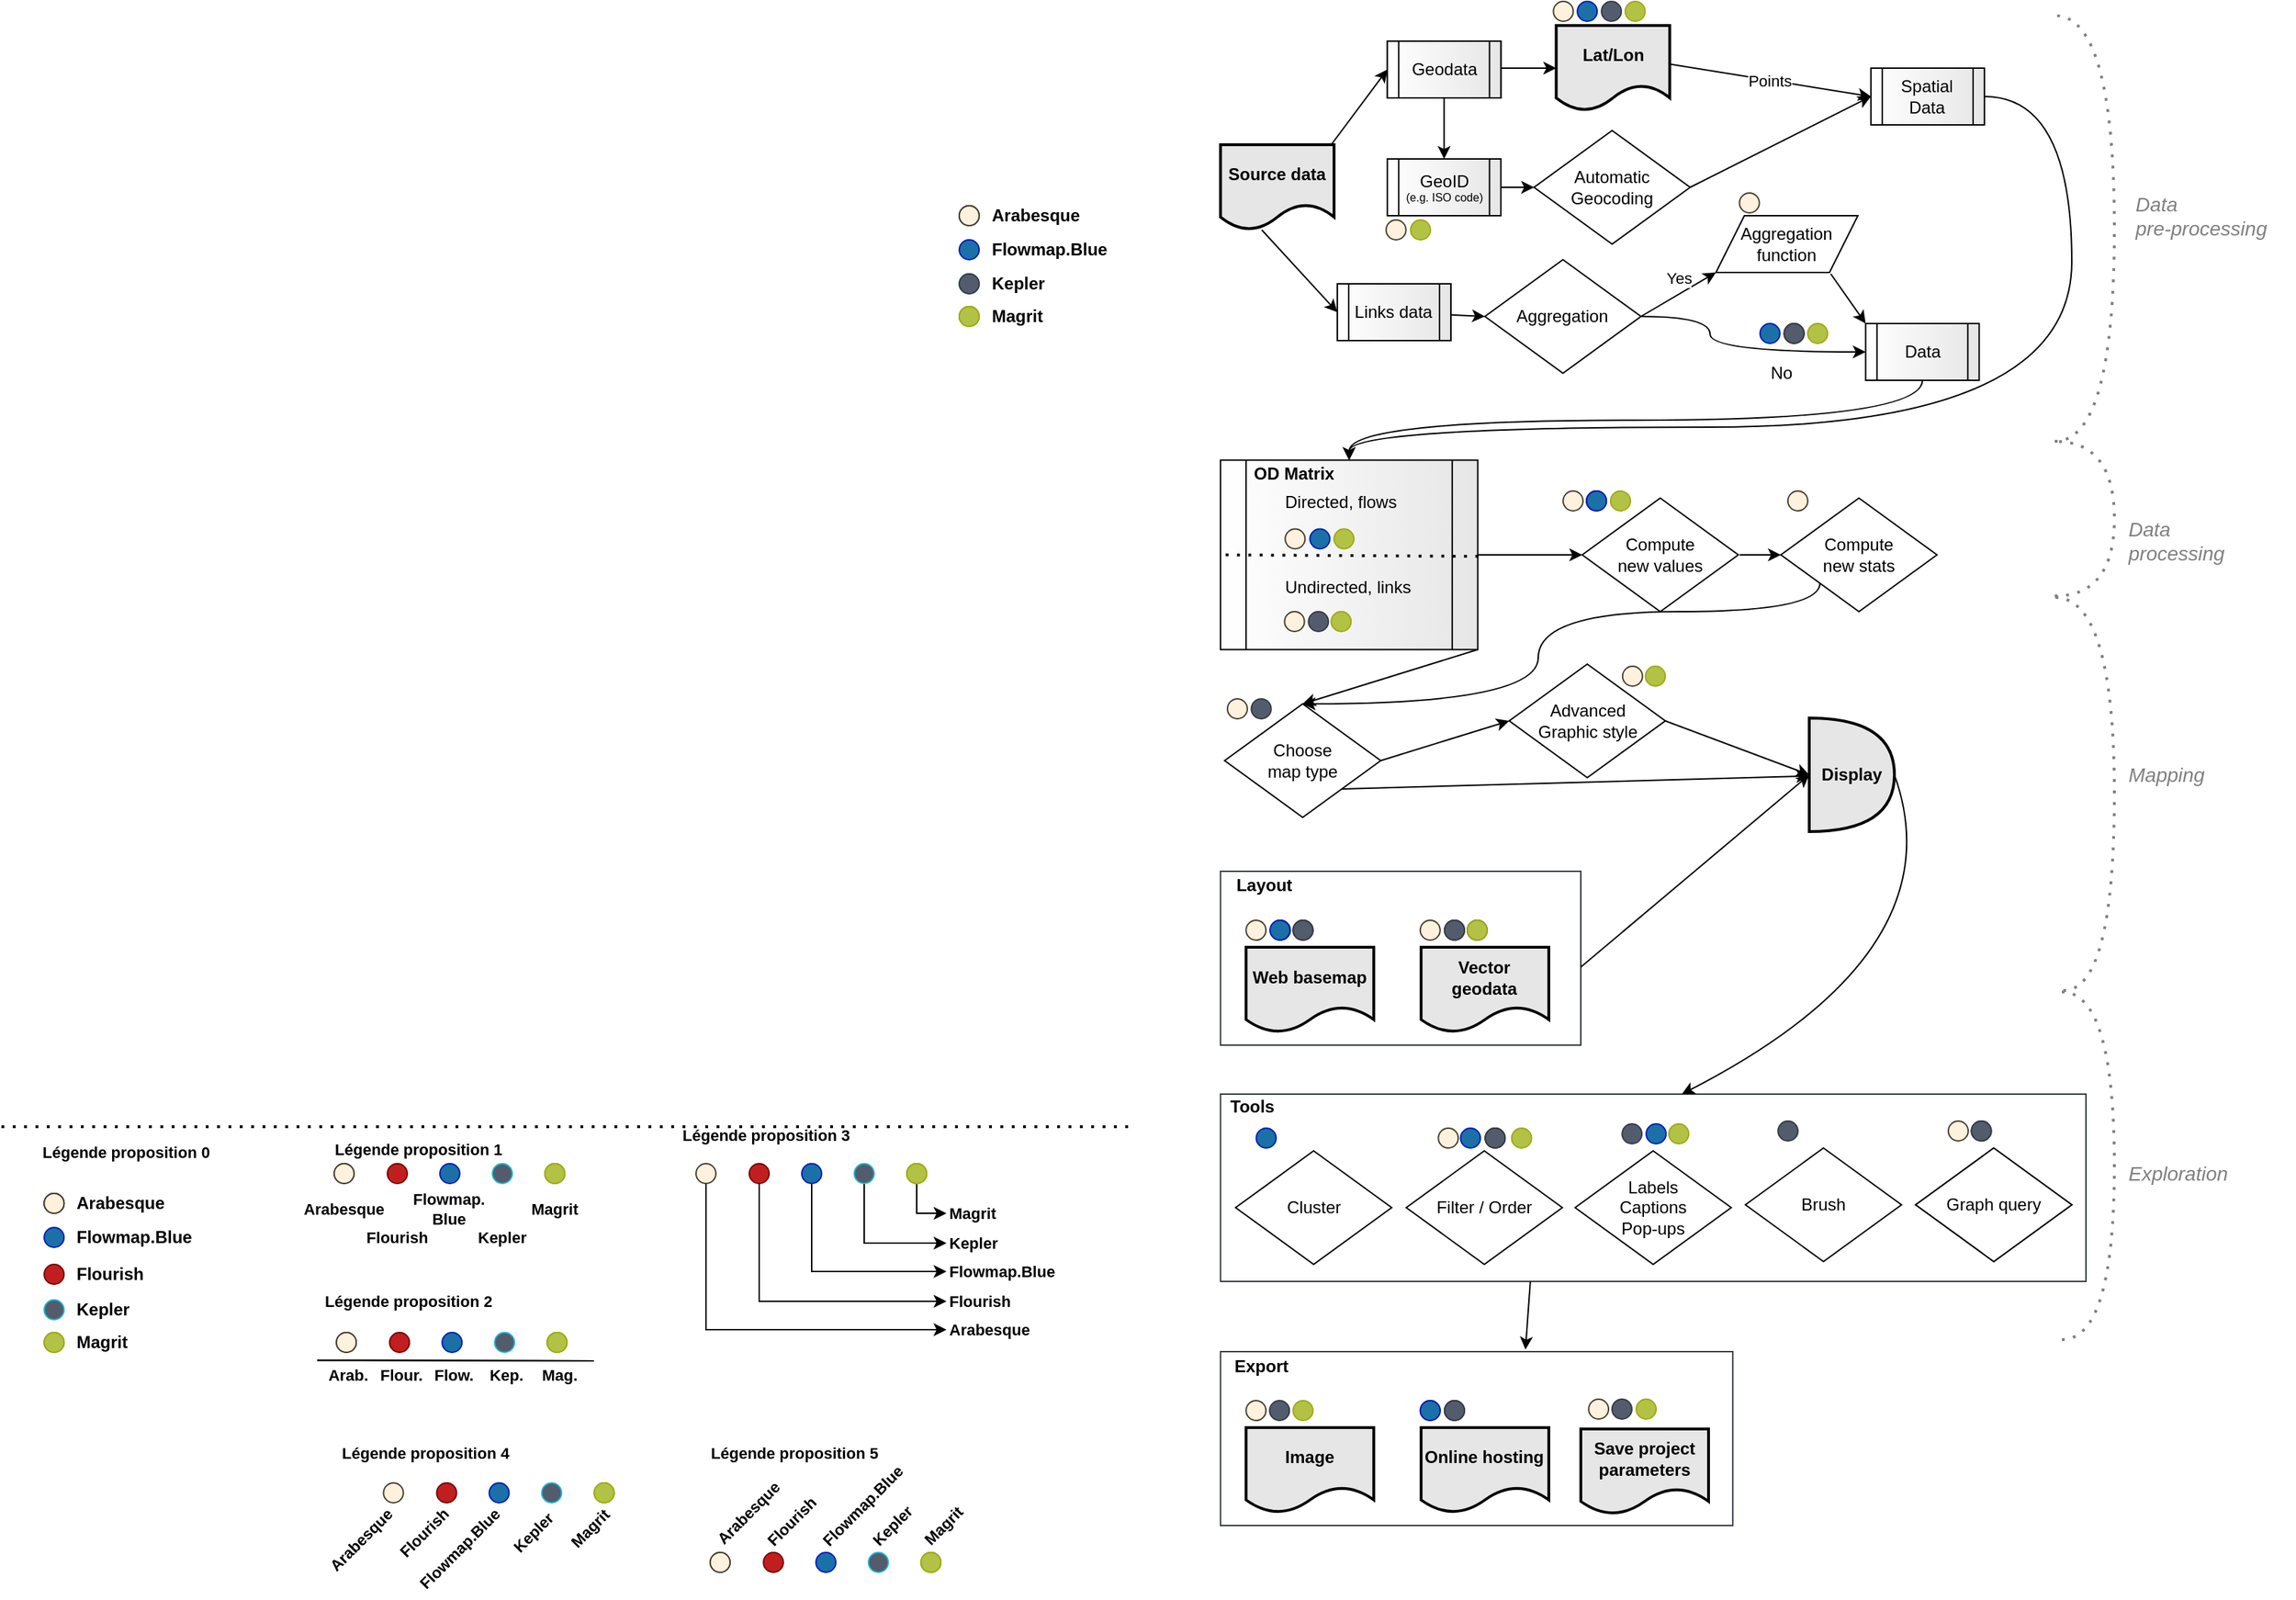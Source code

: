<mxfile version="14.6.2" type="github">
  <diagram id="x_EGCtdsNAIoLuTjenAh" name="Page-1">
    <mxGraphModel dx="1764" dy="570" grid="1" gridSize="10" guides="1" tooltips="1" connect="1" arrows="1" fold="1" page="1" pageScale="1" pageWidth="827" pageHeight="1169" math="0" shadow="0">
      <root>
        <mxCell id="0" />
        <mxCell id="FpdOjQ_UmzUaRlVC9WjG-2" value="Formes" style="" parent="0" />
        <mxCell id="KOBFgpsfJj8ijsTa2FeM-362" value="" style="rounded=0;whiteSpace=wrap;html=1;strokeColor=#353B45;align=left;fillColor=none;" vertex="1" parent="FpdOjQ_UmzUaRlVC9WjG-2">
          <mxGeometry x="40.12" y="780" width="609.88" height="132" as="geometry" />
        </mxCell>
        <mxCell id="KOBFgpsfJj8ijsTa2FeM-382" value="" style="ellipse;whiteSpace=wrap;html=1;aspect=fixed;fontColor=#ffffff;fillColor=#535C6C;strokeColor=#353B45;" vertex="1" parent="FpdOjQ_UmzUaRlVC9WjG-2">
          <mxGeometry x="433" y="799" width="14" height="14" as="geometry" />
        </mxCell>
        <mxCell id="KOBFgpsfJj8ijsTa2FeM-342" value="" style="rounded=0;whiteSpace=wrap;html=1;strokeColor=#353B45;align=left;fillColor=none;" vertex="1" parent="FpdOjQ_UmzUaRlVC9WjG-2">
          <mxGeometry x="40.12" y="961.5" width="361" height="122.5" as="geometry" />
        </mxCell>
        <mxCell id="KOBFgpsfJj8ijsTa2FeM-386" value="&lt;div&gt;Save project&lt;/div&gt;&lt;div&gt;parameters&lt;/div&gt;" style="shape=document;whiteSpace=wrap;html=1;boundedLbl=1;sketch=0;fillColor=#E6E6E6;fontStyle=1;strokeWidth=2;" vertex="1" parent="FpdOjQ_UmzUaRlVC9WjG-2">
          <mxGeometry x="294.0" y="1016" width="90" height="60" as="geometry" />
        </mxCell>
        <mxCell id="KOBFgpsfJj8ijsTa2FeM-385" value="" style="ellipse;whiteSpace=wrap;html=1;aspect=fixed;strokeColor=#001DBC;fontColor=#ffffff;fillColor=#1a70a7;" vertex="1" parent="FpdOjQ_UmzUaRlVC9WjG-2">
          <mxGeometry x="340.06" y="801" width="14" height="14" as="geometry" />
        </mxCell>
        <mxCell id="KOBFgpsfJj8ijsTa2FeM-341" value="" style="rounded=0;whiteSpace=wrap;html=1;strokeColor=#353B45;align=left;fillColor=none;" vertex="1" parent="FpdOjQ_UmzUaRlVC9WjG-2">
          <mxGeometry x="40.12" y="623" width="253.88" height="122.5" as="geometry" />
        </mxCell>
        <mxCell id="KOBFgpsfJj8ijsTa2FeM-289" value="" style="ellipse;whiteSpace=wrap;html=1;aspect=fixed;fontColor=#ffffff;strokeColor=#473F2D;fillColor=#fef1dd;" vertex="1" parent="FpdOjQ_UmzUaRlVC9WjG-2">
          <mxGeometry x="45.0" y="501.5" width="14" height="14" as="geometry" />
        </mxCell>
        <mxCell id="KOBFgpsfJj8ijsTa2FeM-256" value="" style="ellipse;whiteSpace=wrap;html=1;aspect=fixed;fontColor=#ffffff;fillColor=#535C6C;strokeColor=#353B45;" vertex="1" parent="FpdOjQ_UmzUaRlVC9WjG-2">
          <mxGeometry x="308.56" y="10" width="14" height="14" as="geometry" />
        </mxCell>
        <mxCell id="KOBFgpsfJj8ijsTa2FeM-251" value="" style="ellipse;whiteSpace=wrap;html=1;aspect=fixed;strokeColor=#001DBC;fontColor=#ffffff;fillColor=#1a70a7;" vertex="1" parent="FpdOjQ_UmzUaRlVC9WjG-2">
          <mxGeometry x="291.56" y="10" width="14" height="14" as="geometry" />
        </mxCell>
        <mxCell id="KOBFgpsfJj8ijsTa2FeM-196" value="" style="ellipse;whiteSpace=wrap;html=1;aspect=fixed;strokeColor=#001DBC;fontColor=#ffffff;fillColor=#1a70a7;" vertex="1" parent="FpdOjQ_UmzUaRlVC9WjG-2">
          <mxGeometry x="420.3" y="237" width="14" height="14" as="geometry" />
        </mxCell>
        <mxCell id="KOBFgpsfJj8ijsTa2FeM-193" value="" style="ellipse;whiteSpace=wrap;html=1;aspect=fixed;fontColor=#ffffff;fillColor=#b2c245;strokeColor=#A1A815;" vertex="1" parent="FpdOjQ_UmzUaRlVC9WjG-2">
          <mxGeometry x="453.93" y="237" width="14" height="14" as="geometry" />
        </mxCell>
        <mxCell id="KOBFgpsfJj8ijsTa2FeM-189" value="" style="ellipse;whiteSpace=wrap;html=1;aspect=fixed;fontColor=#ffffff;strokeColor=#473F2D;fillColor=#fef1dd;" vertex="1" parent="FpdOjQ_UmzUaRlVC9WjG-2">
          <mxGeometry x="299.55" y="995" width="14" height="14" as="geometry" />
        </mxCell>
        <mxCell id="KOBFgpsfJj8ijsTa2FeM-190" value="" style="ellipse;whiteSpace=wrap;html=1;aspect=fixed;fontColor=#ffffff;strokeColor=#473F2D;fillColor=#fef1dd;" vertex="1" parent="FpdOjQ_UmzUaRlVC9WjG-2">
          <mxGeometry x="193.63" y="804" width="14" height="14" as="geometry" />
        </mxCell>
        <mxCell id="KOBFgpsfJj8ijsTa2FeM-186" value="" style="ellipse;whiteSpace=wrap;html=1;aspect=fixed;fontColor=#ffffff;strokeColor=#473F2D;fillColor=#fef1dd;" vertex="1" parent="FpdOjQ_UmzUaRlVC9WjG-2">
          <mxGeometry x="323.44" y="478.5" width="14" height="14" as="geometry" />
        </mxCell>
        <mxCell id="KOBFgpsfJj8ijsTa2FeM-184" value="" style="ellipse;whiteSpace=wrap;html=1;aspect=fixed;fontColor=#ffffff;strokeColor=#473F2D;fillColor=#fef1dd;" vertex="1" parent="FpdOjQ_UmzUaRlVC9WjG-2">
          <mxGeometry x="281.53" y="355" width="14" height="14" as="geometry" />
        </mxCell>
        <mxCell id="KOBFgpsfJj8ijsTa2FeM-185" value="" style="ellipse;whiteSpace=wrap;html=1;aspect=fixed;fontColor=#ffffff;strokeColor=#473F2D;fillColor=#fef1dd;" vertex="1" parent="FpdOjQ_UmzUaRlVC9WjG-2">
          <mxGeometry x="439.93" y="355" width="14" height="14" as="geometry" />
        </mxCell>
        <mxCell id="KOBFgpsfJj8ijsTa2FeM-178" value="" style="ellipse;whiteSpace=wrap;html=1;aspect=fixed;fontColor=#ffffff;strokeColor=#473F2D;fillColor=#fef1dd;" vertex="1" parent="FpdOjQ_UmzUaRlVC9WjG-2">
          <mxGeometry x="156.8" y="164" width="14" height="14" as="geometry" />
        </mxCell>
        <mxCell id="KOBFgpsfJj8ijsTa2FeM-173" value="" style="ellipse;whiteSpace=wrap;html=1;aspect=fixed;fontColor=#ffffff;strokeColor=#473F2D;fillColor=#fef1dd;" vertex="1" parent="FpdOjQ_UmzUaRlVC9WjG-2">
          <mxGeometry x="407.93" y="168" width="14" height="14" as="geometry" />
        </mxCell>
        <mxCell id="FpdOjQ_UmzUaRlVC9WjG-3" value="Source data" style="shape=document;whiteSpace=wrap;html=1;boundedLbl=1;sketch=0;fillColor=#E6E6E6;fontStyle=1;strokeWidth=2;" parent="FpdOjQ_UmzUaRlVC9WjG-2" vertex="1">
          <mxGeometry x="40.12" y="111" width="80" height="60" as="geometry" />
        </mxCell>
        <mxCell id="FpdOjQ_UmzUaRlVC9WjG-4" value="&lt;div&gt;Automatic&lt;/div&gt;&lt;div&gt;Geocoding&lt;/div&gt;" style="rhombus;whiteSpace=wrap;html=1;sketch=0;" parent="FpdOjQ_UmzUaRlVC9WjG-2" vertex="1">
          <mxGeometry x="261.05" y="101" width="110" height="80" as="geometry" />
        </mxCell>
        <mxCell id="KOBFgpsfJj8ijsTa2FeM-234" style="edgeStyle=orthogonalEdgeStyle;curved=1;orthogonalLoop=1;jettySize=auto;html=1;exitX=1;exitY=0.5;exitDx=0;exitDy=0;entryX=0;entryY=0.5;entryDx=0;entryDy=0;" edge="1" parent="FpdOjQ_UmzUaRlVC9WjG-2" source="FpdOjQ_UmzUaRlVC9WjG-5" target="FpdOjQ_UmzUaRlVC9WjG-11">
          <mxGeometry relative="1" as="geometry">
            <Array as="points">
              <mxPoint x="385.12" y="232" />
              <mxPoint x="385.12" y="257" />
            </Array>
          </mxGeometry>
        </mxCell>
        <mxCell id="FpdOjQ_UmzUaRlVC9WjG-5" value="Aggregation" style="rhombus;whiteSpace=wrap;html=1;sketch=0;" parent="FpdOjQ_UmzUaRlVC9WjG-2" vertex="1">
          <mxGeometry x="226.43" y="192" width="110" height="80" as="geometry" />
        </mxCell>
        <mxCell id="FpdOjQ_UmzUaRlVC9WjG-6" value="" style="endArrow=classic;html=1;entryX=0;entryY=0.5;entryDx=0;entryDy=0;startArrow=none;" parent="FpdOjQ_UmzUaRlVC9WjG-2" source="KOBFgpsfJj8ijsTa2FeM-239" target="FpdOjQ_UmzUaRlVC9WjG-5" edge="1">
          <mxGeometry width="50" height="50" relative="1" as="geometry">
            <mxPoint x="227.43" y="432" as="sourcePoint" />
            <mxPoint x="277.43" y="382" as="targetPoint" />
          </mxGeometry>
        </mxCell>
        <mxCell id="FpdOjQ_UmzUaRlVC9WjG-7" value="Aggregation function" style="shape=parallelogram;perimeter=parallelogramPerimeter;whiteSpace=wrap;html=1;fixedSize=1;sketch=0;" parent="FpdOjQ_UmzUaRlVC9WjG-2" vertex="1">
          <mxGeometry x="389.25" y="161" width="100" height="40" as="geometry" />
        </mxCell>
        <mxCell id="FpdOjQ_UmzUaRlVC9WjG-8" value="Yes" style="endArrow=classic;html=1;exitX=1;exitY=0.5;exitDx=0;exitDy=0;entryX=0;entryY=1;entryDx=0;entryDy=0;" parent="FpdOjQ_UmzUaRlVC9WjG-2" source="FpdOjQ_UmzUaRlVC9WjG-5" target="FpdOjQ_UmzUaRlVC9WjG-7" edge="1">
          <mxGeometry x="0.213" y="10" width="50" height="50" relative="1" as="geometry">
            <mxPoint x="337.43" y="352" as="sourcePoint" />
            <mxPoint x="387.43" y="302" as="targetPoint" />
            <mxPoint as="offset" />
          </mxGeometry>
        </mxCell>
        <mxCell id="KOBFgpsfJj8ijsTa2FeM-266" style="edgeStyle=orthogonalEdgeStyle;curved=1;orthogonalLoop=1;jettySize=auto;html=1;exitX=0.5;exitY=1;exitDx=0;exitDy=0;entryX=0.5;entryY=0;entryDx=0;entryDy=0;endArrow=classic;endFill=1;" edge="1" parent="FpdOjQ_UmzUaRlVC9WjG-2" source="FpdOjQ_UmzUaRlVC9WjG-11" target="KOBFgpsfJj8ijsTa2FeM-257">
          <mxGeometry relative="1" as="geometry" />
        </mxCell>
        <mxCell id="FpdOjQ_UmzUaRlVC9WjG-11" value="Data" style="shape=process;whiteSpace=wrap;html=1;backgroundOutline=1;sketch=0;gradientDirection=east;gradientColor=#E6E6E6;" parent="FpdOjQ_UmzUaRlVC9WjG-2" vertex="1">
          <mxGeometry x="494.74" y="237" width="80" height="40" as="geometry" />
        </mxCell>
        <mxCell id="FpdOjQ_UmzUaRlVC9WjG-12" value="" style="endArrow=classic;html=1;exitX=0.809;exitY=1.025;exitDx=0;exitDy=0;entryX=0;entryY=0;entryDx=0;entryDy=0;exitPerimeter=0;" parent="FpdOjQ_UmzUaRlVC9WjG-2" source="FpdOjQ_UmzUaRlVC9WjG-7" target="FpdOjQ_UmzUaRlVC9WjG-11" edge="1">
          <mxGeometry width="50" height="50" relative="1" as="geometry">
            <mxPoint x="337.43" y="352" as="sourcePoint" />
            <mxPoint x="497.12" y="188" as="targetPoint" />
          </mxGeometry>
        </mxCell>
        <mxCell id="KOBFgpsfJj8ijsTa2FeM-267" style="edgeStyle=orthogonalEdgeStyle;curved=1;orthogonalLoop=1;jettySize=auto;html=1;exitX=1;exitY=0.5;exitDx=0;exitDy=0;endArrow=classic;endFill=1;entryX=0.5;entryY=0;entryDx=0;entryDy=0;" edge="1" parent="FpdOjQ_UmzUaRlVC9WjG-2" source="FpdOjQ_UmzUaRlVC9WjG-21" target="KOBFgpsfJj8ijsTa2FeM-257">
          <mxGeometry relative="1" as="geometry">
            <mxPoint x="373" y="310" as="targetPoint" />
            <Array as="points">
              <mxPoint x="640" y="77" />
              <mxPoint x="640" y="310" />
              <mxPoint x="131" y="310" />
            </Array>
          </mxGeometry>
        </mxCell>
        <mxCell id="FpdOjQ_UmzUaRlVC9WjG-21" value="Spatial&lt;br&gt;Data" style="shape=process;whiteSpace=wrap;html=1;backgroundOutline=1;sketch=0;gradientDirection=east;gradientColor=#E6E6E6;" parent="FpdOjQ_UmzUaRlVC9WjG-2" vertex="1">
          <mxGeometry x="498.43" y="57" width="80" height="40" as="geometry" />
        </mxCell>
        <mxCell id="FpdOjQ_UmzUaRlVC9WjG-25" value="Points" style="endArrow=classic;html=1;entryX=0;entryY=0.5;entryDx=0;entryDy=0;exitX=0.996;exitY=0.452;exitDx=0;exitDy=0;exitPerimeter=0;" parent="FpdOjQ_UmzUaRlVC9WjG-2" source="KOBFgpsfJj8ijsTa2FeM-224" target="FpdOjQ_UmzUaRlVC9WjG-21" edge="1">
          <mxGeometry width="50" height="50" relative="1" as="geometry">
            <mxPoint x="365.55" y="197" as="sourcePoint" />
            <mxPoint x="440.43" y="208" as="targetPoint" />
          </mxGeometry>
        </mxCell>
        <mxCell id="FpdOjQ_UmzUaRlVC9WjG-28" value="Compute&lt;br&gt;new values" style="rhombus;whiteSpace=wrap;html=1;sketch=0;" parent="FpdOjQ_UmzUaRlVC9WjG-2" vertex="1">
          <mxGeometry x="295" y="360" width="110" height="80" as="geometry" />
        </mxCell>
        <mxCell id="FpdOjQ_UmzUaRlVC9WjG-29" value="Compute&lt;br&gt;new stats" style="rhombus;whiteSpace=wrap;html=1;sketch=0;" parent="FpdOjQ_UmzUaRlVC9WjG-2" vertex="1">
          <mxGeometry x="435" y="360" width="110" height="80" as="geometry" />
        </mxCell>
        <mxCell id="FpdOjQ_UmzUaRlVC9WjG-31" value="" style="endArrow=classic;html=1;entryX=0;entryY=0.5;entryDx=0;entryDy=0;" parent="FpdOjQ_UmzUaRlVC9WjG-2" target="FpdOjQ_UmzUaRlVC9WjG-29" edge="1">
          <mxGeometry width="50" height="50" relative="1" as="geometry">
            <mxPoint x="406" y="400" as="sourcePoint" />
            <mxPoint x="430" y="400" as="targetPoint" />
          </mxGeometry>
        </mxCell>
        <mxCell id="FpdOjQ_UmzUaRlVC9WjG-32" value="" style="endArrow=classic;html=1;entryX=0.5;entryY=0;entryDx=0;entryDy=0;edgeStyle=orthogonalEdgeStyle;curved=1;exitX=0;exitY=1;exitDx=0;exitDy=0;" parent="FpdOjQ_UmzUaRlVC9WjG-2" target="FpdOjQ_UmzUaRlVC9WjG-33" edge="1" source="FpdOjQ_UmzUaRlVC9WjG-29">
          <mxGeometry width="50" height="50" relative="1" as="geometry">
            <mxPoint x="490" y="440" as="sourcePoint" />
            <mxPoint x="130" y="590.0" as="targetPoint" />
            <Array as="points">
              <mxPoint x="463" y="440" />
              <mxPoint x="264" y="440" />
              <mxPoint x="264" y="505" />
            </Array>
          </mxGeometry>
        </mxCell>
        <mxCell id="FpdOjQ_UmzUaRlVC9WjG-33" value="&lt;div&gt;Choose &lt;br&gt;&lt;/div&gt;&lt;div&gt;map type&lt;/div&gt;" style="rhombus;whiteSpace=wrap;html=1;sketch=0;align=center;" parent="FpdOjQ_UmzUaRlVC9WjG-2" vertex="1">
          <mxGeometry x="43" y="505" width="110" height="80" as="geometry" />
        </mxCell>
        <mxCell id="FpdOjQ_UmzUaRlVC9WjG-34" value="&lt;div&gt;Advanced&lt;/div&gt;&lt;div&gt;Graphic style&lt;/div&gt;" style="rhombus;whiteSpace=wrap;html=1;sketch=0;" parent="FpdOjQ_UmzUaRlVC9WjG-2" vertex="1">
          <mxGeometry x="243.56" y="477" width="110" height="80" as="geometry" />
        </mxCell>
        <mxCell id="FpdOjQ_UmzUaRlVC9WjG-35" value="" style="endArrow=classic;html=1;entryX=0;entryY=0.5;entryDx=0;entryDy=0;exitX=1;exitY=0.5;exitDx=0;exitDy=0;" parent="FpdOjQ_UmzUaRlVC9WjG-2" source="FpdOjQ_UmzUaRlVC9WjG-33" target="FpdOjQ_UmzUaRlVC9WjG-34" edge="1">
          <mxGeometry width="50" height="50" relative="1" as="geometry">
            <mxPoint x="260" y="532.0" as="sourcePoint" />
            <mxPoint x="290" y="532.0" as="targetPoint" />
          </mxGeometry>
        </mxCell>
        <mxCell id="FpdOjQ_UmzUaRlVC9WjG-36" value="Display" style="shape=or;whiteSpace=wrap;html=1;sketch=0;fillColor=#E6E6E6;fontStyle=1;strokeWidth=2;" parent="FpdOjQ_UmzUaRlVC9WjG-2" vertex="1">
          <mxGeometry x="455" y="515" width="60" height="80" as="geometry" />
        </mxCell>
        <mxCell id="FpdOjQ_UmzUaRlVC9WjG-37" value="" style="endArrow=classic;html=1;exitX=1;exitY=0.5;exitDx=0;exitDy=0;entryX=0;entryY=0.5;entryDx=0;entryDy=0;entryPerimeter=0;" parent="FpdOjQ_UmzUaRlVC9WjG-2" source="FpdOjQ_UmzUaRlVC9WjG-34" target="FpdOjQ_UmzUaRlVC9WjG-36" edge="1">
          <mxGeometry width="50" height="50" relative="1" as="geometry">
            <mxPoint x="340" y="487" as="sourcePoint" />
            <mxPoint x="390" y="437" as="targetPoint" />
          </mxGeometry>
        </mxCell>
        <mxCell id="FpdOjQ_UmzUaRlVC9WjG-38" value="" style="endArrow=classic;html=1;exitX=1;exitY=0.551;exitDx=0;exitDy=0;entryX=0;entryY=0.5;entryDx=0;entryDy=0;entryPerimeter=0;exitPerimeter=0;" parent="FpdOjQ_UmzUaRlVC9WjG-2" source="KOBFgpsfJj8ijsTa2FeM-341" target="FpdOjQ_UmzUaRlVC9WjG-36" edge="1">
          <mxGeometry width="50" height="50" relative="1" as="geometry">
            <mxPoint x="385.87" y="654.25" as="sourcePoint" />
            <mxPoint x="468" y="596.66" as="targetPoint" />
          </mxGeometry>
        </mxCell>
        <mxCell id="FpdOjQ_UmzUaRlVC9WjG-41" value="Cluster" style="rhombus;whiteSpace=wrap;html=1;sketch=0;" parent="FpdOjQ_UmzUaRlVC9WjG-2" vertex="1">
          <mxGeometry x="50.72" y="820" width="110" height="80" as="geometry" />
        </mxCell>
        <mxCell id="FpdOjQ_UmzUaRlVC9WjG-47" value="Labels&lt;br&gt;Captions&lt;br&gt;Pop-ups" style="rhombus;whiteSpace=wrap;html=1;sketch=0;" parent="FpdOjQ_UmzUaRlVC9WjG-2" vertex="1">
          <mxGeometry x="290" y="820" width="110" height="80" as="geometry" />
        </mxCell>
        <mxCell id="FpdOjQ_UmzUaRlVC9WjG-52" value="" style="endArrow=none;dashed=1;html=1;dashPattern=1 3;strokeWidth=2;edgeStyle=orthogonalEdgeStyle;curved=1;fontColor=#808080;strokeColor=#808080;" parent="FpdOjQ_UmzUaRlVC9WjG-2" edge="1">
          <mxGeometry width="50" height="50" relative="1" as="geometry">
            <mxPoint x="628" y="320" as="sourcePoint" />
            <mxPoint x="628" y="20" as="targetPoint" />
            <Array as="points">
              <mxPoint x="670" y="320" />
              <mxPoint x="670" y="20" />
            </Array>
          </mxGeometry>
        </mxCell>
        <mxCell id="FpdOjQ_UmzUaRlVC9WjG-54" value="Data&lt;br&gt;pre-processing" style="text;html=1;strokeColor=none;align=left;verticalAlign=middle;whiteSpace=wrap;rounded=0;sketch=0;fontColor=#808080;fontStyle=2;fontSize=14;" parent="FpdOjQ_UmzUaRlVC9WjG-2" vertex="1">
          <mxGeometry x="683" y="151" width="109" height="20" as="geometry" />
        </mxCell>
        <mxCell id="FpdOjQ_UmzUaRlVC9WjG-55" value="" style="endArrow=none;dashed=1;html=1;dashPattern=1 3;strokeWidth=2;edgeStyle=orthogonalEdgeStyle;curved=1;fontColor=#808080;strokeColor=#808080;" parent="FpdOjQ_UmzUaRlVC9WjG-2" edge="1">
          <mxGeometry width="50" height="50" relative="1" as="geometry">
            <mxPoint x="628" y="429" as="sourcePoint" />
            <mxPoint x="628" y="320" as="targetPoint" />
            <Array as="points">
              <mxPoint x="670" y="429" />
              <mxPoint x="670" y="320" />
            </Array>
          </mxGeometry>
        </mxCell>
        <mxCell id="FpdOjQ_UmzUaRlVC9WjG-56" value="Data&lt;br&gt;processing" style="text;html=1;strokeColor=none;align=left;verticalAlign=middle;whiteSpace=wrap;rounded=0;sketch=0;fontColor=#808080;fontStyle=2;fontSize=14;" parent="FpdOjQ_UmzUaRlVC9WjG-2" vertex="1">
          <mxGeometry x="678" y="380" width="119" height="20" as="geometry" />
        </mxCell>
        <mxCell id="FpdOjQ_UmzUaRlVC9WjG-58" value="Mapping" style="text;html=1;strokeColor=none;align=left;verticalAlign=middle;whiteSpace=wrap;rounded=0;sketch=0;fontColor=#808080;fontStyle=2;fontSize=14;" parent="FpdOjQ_UmzUaRlVC9WjG-2" vertex="1">
          <mxGeometry x="678" y="545" width="100" height="20" as="geometry" />
        </mxCell>
        <mxCell id="FpdOjQ_UmzUaRlVC9WjG-61" value="" style="endArrow=none;dashed=1;html=1;dashPattern=1 3;strokeWidth=2;edgeStyle=orthogonalEdgeStyle;curved=1;fontColor=#808080;strokeColor=#808080;" parent="FpdOjQ_UmzUaRlVC9WjG-2" edge="1">
          <mxGeometry width="50" height="50" relative="1" as="geometry">
            <mxPoint x="634" y="707" as="sourcePoint" />
            <mxPoint x="628" y="430" as="targetPoint" />
            <Array as="points">
              <mxPoint x="670" y="707" />
              <mxPoint x="670" y="430" />
            </Array>
          </mxGeometry>
        </mxCell>
        <mxCell id="FpdOjQ_UmzUaRlVC9WjG-62" value="Exploration" style="text;html=1;strokeColor=none;align=left;verticalAlign=middle;whiteSpace=wrap;rounded=0;sketch=0;fontColor=#808080;fontStyle=2;fontSize=14;" parent="FpdOjQ_UmzUaRlVC9WjG-2" vertex="1">
          <mxGeometry x="678" y="826" width="100" height="20" as="geometry" />
        </mxCell>
        <mxCell id="FpdOjQ_UmzUaRlVC9WjG-63" value="" style="endArrow=none;dashed=1;html=1;dashPattern=1 3;strokeWidth=2;edgeStyle=orthogonalEdgeStyle;curved=1;fontColor=#808080;strokeColor=#808080;" parent="FpdOjQ_UmzUaRlVC9WjG-2" edge="1">
          <mxGeometry width="50" height="50" relative="1" as="geometry">
            <mxPoint x="633" y="953" as="sourcePoint" />
            <mxPoint x="633" y="708" as="targetPoint" />
            <Array as="points">
              <mxPoint x="670" y="953" />
              <mxPoint x="670" y="708" />
            </Array>
          </mxGeometry>
        </mxCell>
        <mxCell id="WmJDCKHygcUtH_FTsqzf-0" value="" style="endArrow=classic;html=1;exitX=1;exitY=1;exitDx=0;exitDy=0;entryX=0.5;entryY=0;entryDx=0;entryDy=0;" parent="FpdOjQ_UmzUaRlVC9WjG-2" source="KOBFgpsfJj8ijsTa2FeM-257" target="FpdOjQ_UmzUaRlVC9WjG-33" edge="1">
          <mxGeometry width="50" height="50" relative="1" as="geometry">
            <mxPoint x="86" y="485" as="sourcePoint" />
            <mxPoint x="146" y="532" as="targetPoint" />
          </mxGeometry>
        </mxCell>
        <mxCell id="WmJDCKHygcUtH_FTsqzf-13" value="" style="ellipse;whiteSpace=wrap;html=1;aspect=fixed;fontColor=#ffffff;fillColor=#F5DC93;strokeColor=#473F2D;" parent="FpdOjQ_UmzUaRlVC9WjG-2" vertex="1">
          <mxGeometry x="-788.88" y="850" width="14" height="14" as="geometry" />
        </mxCell>
        <mxCell id="WmJDCKHygcUtH_FTsqzf-14" value="" style="ellipse;whiteSpace=wrap;html=1;aspect=fixed;strokeColor=#001DBC;fontColor=#ffffff;fillColor=#1a70a7;" parent="FpdOjQ_UmzUaRlVC9WjG-2" vertex="1">
          <mxGeometry x="-788.88" y="874" width="14" height="14" as="geometry" />
        </mxCell>
        <mxCell id="WmJDCKHygcUtH_FTsqzf-17" value="" style="ellipse;whiteSpace=wrap;html=1;aspect=fixed;fontColor=#ffffff;fillColor=#009900;strokeColor=#006900;" parent="FpdOjQ_UmzUaRlVC9WjG-2" vertex="1">
          <mxGeometry x="-788.88" y="948" width="14" height="14" as="geometry" />
        </mxCell>
        <mxCell id="WmJDCKHygcUtH_FTsqzf-19" value="" style="ellipse;whiteSpace=wrap;html=1;aspect=fixed;fontColor=#ffffff;fillColor=#535c6c;strokeColor=#1fbad6;" parent="FpdOjQ_UmzUaRlVC9WjG-2" vertex="1">
          <mxGeometry x="-788.88" y="925" width="14" height="14" as="geometry" />
        </mxCell>
        <mxCell id="WmJDCKHygcUtH_FTsqzf-20" value="" style="ellipse;whiteSpace=wrap;html=1;aspect=fixed;fontColor=#ffffff;strokeColor=#780000;fillColor=#c11f1f;" parent="FpdOjQ_UmzUaRlVC9WjG-2" vertex="1">
          <mxGeometry x="-788.88" y="900" width="14" height="14" as="geometry" />
        </mxCell>
        <mxCell id="bhWjAG3H4gNq9ImHq5WX-1" value="Flowmap.Blue" style="text;html=1;strokeColor=none;fillColor=none;align=left;verticalAlign=middle;whiteSpace=wrap;rounded=0;fontStyle=1" parent="FpdOjQ_UmzUaRlVC9WjG-2" vertex="1">
          <mxGeometry x="-768" y="871" width="40" height="20" as="geometry" />
        </mxCell>
        <mxCell id="bhWjAG3H4gNq9ImHq5WX-2" value="Flourish" style="text;html=1;strokeColor=none;fillColor=none;align=left;verticalAlign=middle;whiteSpace=wrap;rounded=0;fontStyle=1" parent="FpdOjQ_UmzUaRlVC9WjG-2" vertex="1">
          <mxGeometry x="-768" y="897" width="40" height="20" as="geometry" />
        </mxCell>
        <mxCell id="bhWjAG3H4gNq9ImHq5WX-4" value="Kepler" style="text;html=1;strokeColor=none;fillColor=none;align=left;verticalAlign=middle;whiteSpace=wrap;rounded=0;fontStyle=1" parent="FpdOjQ_UmzUaRlVC9WjG-2" vertex="1">
          <mxGeometry x="-768" y="922" width="40" height="20" as="geometry" />
        </mxCell>
        <mxCell id="bhWjAG3H4gNq9ImHq5WX-5" value="Magrit" style="text;html=1;strokeColor=none;fillColor=none;align=left;verticalAlign=middle;whiteSpace=wrap;rounded=0;fontStyle=1" parent="FpdOjQ_UmzUaRlVC9WjG-2" vertex="1">
          <mxGeometry x="-768" y="945" width="40" height="20" as="geometry" />
        </mxCell>
        <mxCell id="bhWjAG3H4gNq9ImHq5WX-6" value="" style="ellipse;whiteSpace=wrap;html=1;aspect=fixed;fontColor=#ffffff;fillColor=#b2c245;strokeColor=#A1A815;" parent="FpdOjQ_UmzUaRlVC9WjG-2" vertex="1">
          <mxGeometry x="325.31" y="10" width="14" height="14" as="geometry" />
        </mxCell>
        <mxCell id="bhWjAG3H4gNq9ImHq5WX-8" value="" style="ellipse;whiteSpace=wrap;html=1;aspect=fixed;fontColor=#ffffff;fillColor=#b2c245;strokeColor=#A1A815;" parent="FpdOjQ_UmzUaRlVC9WjG-2" vertex="1">
          <mxGeometry x="174.05" y="164" width="14" height="14" as="geometry" />
        </mxCell>
        <mxCell id="bhWjAG3H4gNq9ImHq5WX-11" value="" style="ellipse;whiteSpace=wrap;html=1;aspect=fixed;fontColor=#ffffff;fillColor=#b2c245;strokeColor=#A1A815;" parent="FpdOjQ_UmzUaRlVC9WjG-2" vertex="1">
          <mxGeometry x="314.97" y="355" width="14" height="14" as="geometry" />
        </mxCell>
        <mxCell id="bhWjAG3H4gNq9ImHq5WX-13" value="" style="ellipse;whiteSpace=wrap;html=1;aspect=fixed;fontColor=#ffffff;fillColor=#b2c245;strokeColor=#A1A815;" parent="FpdOjQ_UmzUaRlVC9WjG-2" vertex="1">
          <mxGeometry x="339.56" y="478.5" width="14" height="14" as="geometry" />
        </mxCell>
        <mxCell id="bhWjAG3H4gNq9ImHq5WX-14" value="" style="ellipse;whiteSpace=wrap;html=1;aspect=fixed;fontColor=#ffffff;fillColor=#b2c245;strokeColor=#A1A815;" parent="FpdOjQ_UmzUaRlVC9WjG-2" vertex="1">
          <mxGeometry x="245.26" y="804" width="14" height="14" as="geometry" />
        </mxCell>
        <mxCell id="bhWjAG3H4gNq9ImHq5WX-16" value="" style="ellipse;whiteSpace=wrap;html=1;aspect=fixed;fontColor=#ffffff;fillColor=#b2c245;strokeColor=#A1A815;" parent="FpdOjQ_UmzUaRlVC9WjG-2" vertex="1">
          <mxGeometry x="333.06" y="995" width="14" height="14" as="geometry" />
        </mxCell>
        <mxCell id="MCsH5pdHWvTMID_yPVmZ-62" value="" style="ellipse;whiteSpace=wrap;html=1;aspect=fixed;fontColor=#ffffff;fillColor=#F5DC93;strokeColor=#473F2D;" parent="FpdOjQ_UmzUaRlVC9WjG-2" vertex="1">
          <mxGeometry x="-584.5" y="829" width="14" height="14" as="geometry" />
        </mxCell>
        <mxCell id="MCsH5pdHWvTMID_yPVmZ-63" value="" style="ellipse;whiteSpace=wrap;html=1;aspect=fixed;strokeColor=#001DBC;fontColor=#ffffff;fillColor=#1a70a7;" parent="FpdOjQ_UmzUaRlVC9WjG-2" vertex="1">
          <mxGeometry x="-510" y="829" width="14" height="14" as="geometry" />
        </mxCell>
        <mxCell id="MCsH5pdHWvTMID_yPVmZ-64" value="" style="ellipse;whiteSpace=wrap;html=1;aspect=fixed;fontColor=#ffffff;fillColor=#009900;strokeColor=#006900;" parent="FpdOjQ_UmzUaRlVC9WjG-2" vertex="1">
          <mxGeometry x="-436" y="829" width="14" height="14" as="geometry" />
        </mxCell>
        <mxCell id="MCsH5pdHWvTMID_yPVmZ-65" value="" style="ellipse;whiteSpace=wrap;html=1;aspect=fixed;fontColor=#ffffff;fillColor=#535c6c;strokeColor=#1fbad6;" parent="FpdOjQ_UmzUaRlVC9WjG-2" vertex="1">
          <mxGeometry x="-473" y="829" width="14" height="14" as="geometry" />
        </mxCell>
        <mxCell id="MCsH5pdHWvTMID_yPVmZ-66" value="" style="ellipse;whiteSpace=wrap;html=1;aspect=fixed;fontColor=#ffffff;strokeColor=#780000;fillColor=#c11f1f;" parent="FpdOjQ_UmzUaRlVC9WjG-2" vertex="1">
          <mxGeometry x="-547" y="829" width="14" height="14" as="geometry" />
        </mxCell>
        <mxCell id="MCsH5pdHWvTMID_yPVmZ-67" value="Arabesque" style="text;html=1;strokeColor=none;fillColor=none;align=center;verticalAlign=middle;whiteSpace=wrap;rounded=0;fontStyle=1;fontSize=11;" parent="FpdOjQ_UmzUaRlVC9WjG-2" vertex="1">
          <mxGeometry x="-610" y="851" width="65" height="20" as="geometry" />
        </mxCell>
        <mxCell id="MCsH5pdHWvTMID_yPVmZ-68" value="&lt;div&gt;Flowmap.&lt;/div&gt;&lt;div&gt;Blue&lt;/div&gt;" style="text;html=1;strokeColor=none;fillColor=none;align=center;verticalAlign=middle;whiteSpace=wrap;rounded=0;fontStyle=1;fontSize=11;" parent="FpdOjQ_UmzUaRlVC9WjG-2" vertex="1">
          <mxGeometry x="-545" y="851" width="83" height="20" as="geometry" />
        </mxCell>
        <mxCell id="MCsH5pdHWvTMID_yPVmZ-69" value="Flourish" style="text;html=1;strokeColor=none;fillColor=none;align=center;verticalAlign=middle;whiteSpace=wrap;rounded=0;fontStyle=1;fontSize=11;" parent="FpdOjQ_UmzUaRlVC9WjG-2" vertex="1">
          <mxGeometry x="-565" y="871" width="50" height="20" as="geometry" />
        </mxCell>
        <mxCell id="MCsH5pdHWvTMID_yPVmZ-70" value="Kepler" style="text;html=1;strokeColor=none;fillColor=none;align=center;verticalAlign=middle;whiteSpace=wrap;rounded=0;fontStyle=1;fontSize=11;" parent="FpdOjQ_UmzUaRlVC9WjG-2" vertex="1">
          <mxGeometry x="-486" y="871" width="40" height="20" as="geometry" />
        </mxCell>
        <mxCell id="MCsH5pdHWvTMID_yPVmZ-71" value="Magrit" style="text;html=1;strokeColor=none;fillColor=none;align=center;verticalAlign=middle;whiteSpace=wrap;rounded=0;fontStyle=1;fontSize=11;" parent="FpdOjQ_UmzUaRlVC9WjG-2" vertex="1">
          <mxGeometry x="-449" y="851" width="40" height="20" as="geometry" />
        </mxCell>
        <mxCell id="MCsH5pdHWvTMID_yPVmZ-72" value="Légende proposition 0" style="text;html=1;strokeColor=none;fillColor=none;align=center;verticalAlign=middle;whiteSpace=wrap;rounded=0;fontStyle=1;fontSize=11;" parent="FpdOjQ_UmzUaRlVC9WjG-2" vertex="1">
          <mxGeometry x="-802" y="811" width="142" height="20" as="geometry" />
        </mxCell>
        <mxCell id="MCsH5pdHWvTMID_yPVmZ-78" value="Arab." style="text;html=1;strokeColor=none;fillColor=none;align=center;verticalAlign=middle;whiteSpace=wrap;rounded=0;fontStyle=1;fontSize=11;" parent="FpdOjQ_UmzUaRlVC9WjG-2" vertex="1">
          <mxGeometry x="-589.625" y="968" width="30.75" height="20" as="geometry" />
        </mxCell>
        <mxCell id="MCsH5pdHWvTMID_yPVmZ-79" value="&lt;div&gt;Flow.&lt;/div&gt;" style="text;html=1;strokeColor=none;fillColor=none;align=center;verticalAlign=middle;whiteSpace=wrap;rounded=0;fontStyle=1;fontSize=11;" parent="FpdOjQ_UmzUaRlVC9WjG-2" vertex="1">
          <mxGeometry x="-514.75" y="968" width="30" height="20" as="geometry" />
        </mxCell>
        <mxCell id="MCsH5pdHWvTMID_yPVmZ-80" value="Flour." style="text;html=1;strokeColor=none;fillColor=none;align=center;verticalAlign=middle;whiteSpace=wrap;rounded=0;fontStyle=1;fontSize=11;" parent="FpdOjQ_UmzUaRlVC9WjG-2" vertex="1">
          <mxGeometry x="-552" y="968" width="29.75" height="20" as="geometry" />
        </mxCell>
        <mxCell id="MCsH5pdHWvTMID_yPVmZ-81" value="Kep." style="text;html=1;strokeColor=none;fillColor=none;align=center;verticalAlign=middle;whiteSpace=wrap;rounded=0;fontStyle=1;fontSize=11;" parent="FpdOjQ_UmzUaRlVC9WjG-2" vertex="1">
          <mxGeometry x="-476" y="968" width="25.75" height="20" as="geometry" />
        </mxCell>
        <mxCell id="MCsH5pdHWvTMID_yPVmZ-82" value="Mag." style="text;html=1;strokeColor=none;fillColor=none;align=center;verticalAlign=middle;whiteSpace=wrap;rounded=0;fontStyle=1;fontSize=11;" parent="FpdOjQ_UmzUaRlVC9WjG-2" vertex="1">
          <mxGeometry x="-439.125" y="968" width="26.75" height="20" as="geometry" />
        </mxCell>
        <mxCell id="MCsH5pdHWvTMID_yPVmZ-83" value="Légende proposition 2" style="text;html=1;strokeColor=none;fillColor=none;align=center;verticalAlign=middle;whiteSpace=wrap;rounded=0;fontStyle=1;fontSize=11;" parent="FpdOjQ_UmzUaRlVC9WjG-2" vertex="1">
          <mxGeometry x="-602.75" y="916" width="142" height="20" as="geometry" />
        </mxCell>
        <mxCell id="MCsH5pdHWvTMID_yPVmZ-84" style="edgeStyle=orthogonalEdgeStyle;rounded=0;orthogonalLoop=1;jettySize=auto;html=1;exitX=0.5;exitY=1;exitDx=0;exitDy=0;entryX=0;entryY=0.5;entryDx=0;entryDy=0;fontSize=11;" parent="FpdOjQ_UmzUaRlVC9WjG-2" source="MCsH5pdHWvTMID_yPVmZ-85" target="MCsH5pdHWvTMID_yPVmZ-94" edge="1">
          <mxGeometry relative="1" as="geometry" />
        </mxCell>
        <mxCell id="MCsH5pdHWvTMID_yPVmZ-85" value="" style="ellipse;whiteSpace=wrap;html=1;aspect=fixed;fontColor=#ffffff;strokeColor=#473F2D;fillColor=#fef1dd;" parent="FpdOjQ_UmzUaRlVC9WjG-2" vertex="1">
          <mxGeometry x="-329.5" y="829" width="14" height="14" as="geometry" />
        </mxCell>
        <mxCell id="MCsH5pdHWvTMID_yPVmZ-86" style="edgeStyle=orthogonalEdgeStyle;rounded=0;orthogonalLoop=1;jettySize=auto;html=1;exitX=0.5;exitY=1;exitDx=0;exitDy=0;entryX=0;entryY=0.5;entryDx=0;entryDy=0;fontSize=11;" parent="FpdOjQ_UmzUaRlVC9WjG-2" source="MCsH5pdHWvTMID_yPVmZ-87" target="MCsH5pdHWvTMID_yPVmZ-95" edge="1">
          <mxGeometry relative="1" as="geometry" />
        </mxCell>
        <mxCell id="MCsH5pdHWvTMID_yPVmZ-87" value="" style="ellipse;whiteSpace=wrap;html=1;aspect=fixed;strokeColor=#001DBC;fontColor=#ffffff;fillColor=#1a70a7;" parent="FpdOjQ_UmzUaRlVC9WjG-2" vertex="1">
          <mxGeometry x="-255" y="829" width="14" height="14" as="geometry" />
        </mxCell>
        <mxCell id="MCsH5pdHWvTMID_yPVmZ-88" style="edgeStyle=orthogonalEdgeStyle;rounded=0;orthogonalLoop=1;jettySize=auto;html=1;exitX=0.5;exitY=1;exitDx=0;exitDy=0;fontSize=11;entryX=0;entryY=0.5;entryDx=0;entryDy=0;" parent="FpdOjQ_UmzUaRlVC9WjG-2" source="MCsH5pdHWvTMID_yPVmZ-89" target="MCsH5pdHWvTMID_yPVmZ-98" edge="1">
          <mxGeometry relative="1" as="geometry">
            <mxPoint x="-174" y="878" as="targetPoint" />
            <Array as="points">
              <mxPoint x="-174" y="864" />
            </Array>
          </mxGeometry>
        </mxCell>
        <mxCell id="MCsH5pdHWvTMID_yPVmZ-89" value="" style="ellipse;whiteSpace=wrap;html=1;aspect=fixed;fontColor=#ffffff;fillColor=#009900;strokeColor=#006900;" parent="FpdOjQ_UmzUaRlVC9WjG-2" vertex="1">
          <mxGeometry x="-181" y="829" width="14" height="14" as="geometry" />
        </mxCell>
        <mxCell id="MCsH5pdHWvTMID_yPVmZ-90" style="edgeStyle=orthogonalEdgeStyle;rounded=0;orthogonalLoop=1;jettySize=auto;html=1;exitX=0.5;exitY=1;exitDx=0;exitDy=0;entryX=0;entryY=0.5;entryDx=0;entryDy=0;fontSize=11;" parent="FpdOjQ_UmzUaRlVC9WjG-2" source="MCsH5pdHWvTMID_yPVmZ-91" target="MCsH5pdHWvTMID_yPVmZ-97" edge="1">
          <mxGeometry relative="1" as="geometry" />
        </mxCell>
        <mxCell id="MCsH5pdHWvTMID_yPVmZ-91" value="" style="ellipse;whiteSpace=wrap;html=1;aspect=fixed;fontColor=#ffffff;fillColor=#535c6c;strokeColor=#1fbad6;" parent="FpdOjQ_UmzUaRlVC9WjG-2" vertex="1">
          <mxGeometry x="-218" y="829" width="14" height="14" as="geometry" />
        </mxCell>
        <mxCell id="MCsH5pdHWvTMID_yPVmZ-92" style="edgeStyle=orthogonalEdgeStyle;rounded=0;orthogonalLoop=1;jettySize=auto;html=1;exitX=0.5;exitY=1;exitDx=0;exitDy=0;entryX=0;entryY=0.5;entryDx=0;entryDy=0;fontSize=11;" parent="FpdOjQ_UmzUaRlVC9WjG-2" source="MCsH5pdHWvTMID_yPVmZ-93" target="MCsH5pdHWvTMID_yPVmZ-96" edge="1">
          <mxGeometry relative="1" as="geometry" />
        </mxCell>
        <mxCell id="MCsH5pdHWvTMID_yPVmZ-93" value="" style="ellipse;whiteSpace=wrap;html=1;aspect=fixed;fontColor=#ffffff;strokeColor=#780000;fillColor=#c11f1f;" parent="FpdOjQ_UmzUaRlVC9WjG-2" vertex="1">
          <mxGeometry x="-292" y="829" width="14" height="14" as="geometry" />
        </mxCell>
        <mxCell id="MCsH5pdHWvTMID_yPVmZ-94" value="Arabesque" style="text;html=1;strokeColor=none;fillColor=none;align=left;verticalAlign=middle;whiteSpace=wrap;rounded=0;fontStyle=1;fontSize=11;" parent="FpdOjQ_UmzUaRlVC9WjG-2" vertex="1">
          <mxGeometry x="-153" y="936" width="65" height="20" as="geometry" />
        </mxCell>
        <mxCell id="MCsH5pdHWvTMID_yPVmZ-95" value="&lt;div&gt;Flowmap.Blue&lt;/div&gt;" style="text;html=1;strokeColor=none;fillColor=none;align=left;verticalAlign=middle;whiteSpace=wrap;rounded=0;fontStyle=1;fontSize=11;" parent="FpdOjQ_UmzUaRlVC9WjG-2" vertex="1">
          <mxGeometry x="-153" y="895" width="80" height="20" as="geometry" />
        </mxCell>
        <mxCell id="MCsH5pdHWvTMID_yPVmZ-96" value="Flourish" style="text;html=1;strokeColor=none;fillColor=none;align=left;verticalAlign=middle;whiteSpace=wrap;rounded=0;fontStyle=1;fontSize=11;" parent="FpdOjQ_UmzUaRlVC9WjG-2" vertex="1">
          <mxGeometry x="-153" y="916" width="50" height="20" as="geometry" />
        </mxCell>
        <mxCell id="MCsH5pdHWvTMID_yPVmZ-97" value="Kepler" style="text;html=1;strokeColor=none;fillColor=none;align=left;verticalAlign=middle;whiteSpace=wrap;rounded=0;fontStyle=1;fontSize=11;" parent="FpdOjQ_UmzUaRlVC9WjG-2" vertex="1">
          <mxGeometry x="-153" y="875" width="40" height="20" as="geometry" />
        </mxCell>
        <mxCell id="MCsH5pdHWvTMID_yPVmZ-98" value="Magrit" style="text;html=1;strokeColor=none;fillColor=none;align=left;verticalAlign=middle;whiteSpace=wrap;rounded=0;fontStyle=1;fontSize=11;" parent="FpdOjQ_UmzUaRlVC9WjG-2" vertex="1">
          <mxGeometry x="-153" y="854" width="40" height="20" as="geometry" />
        </mxCell>
        <mxCell id="MCsH5pdHWvTMID_yPVmZ-99" value="Légende proposition 3" style="text;html=1;strokeColor=none;fillColor=none;align=center;verticalAlign=middle;whiteSpace=wrap;rounded=0;fontStyle=1;fontSize=11;" parent="FpdOjQ_UmzUaRlVC9WjG-2" vertex="1">
          <mxGeometry x="-351" y="799" width="142" height="20" as="geometry" />
        </mxCell>
        <mxCell id="MCsH5pdHWvTMID_yPVmZ-100" value="" style="ellipse;whiteSpace=wrap;html=1;aspect=fixed;fontColor=#ffffff;fillColor=#F5DC93;strokeColor=#473F2D;" parent="FpdOjQ_UmzUaRlVC9WjG-2" vertex="1">
          <mxGeometry x="-319.5" y="1103" width="14" height="14" as="geometry" />
        </mxCell>
        <mxCell id="MCsH5pdHWvTMID_yPVmZ-101" value="" style="ellipse;whiteSpace=wrap;html=1;aspect=fixed;strokeColor=#001DBC;fontColor=#ffffff;fillColor=#1a70a7;" parent="FpdOjQ_UmzUaRlVC9WjG-2" vertex="1">
          <mxGeometry x="-245" y="1103" width="14" height="14" as="geometry" />
        </mxCell>
        <mxCell id="MCsH5pdHWvTMID_yPVmZ-102" value="" style="ellipse;whiteSpace=wrap;html=1;aspect=fixed;fontColor=#ffffff;fillColor=#009900;strokeColor=#006900;" parent="FpdOjQ_UmzUaRlVC9WjG-2" vertex="1">
          <mxGeometry x="-171" y="1103" width="14" height="14" as="geometry" />
        </mxCell>
        <mxCell id="MCsH5pdHWvTMID_yPVmZ-103" value="" style="ellipse;whiteSpace=wrap;html=1;aspect=fixed;fontColor=#ffffff;fillColor=#535c6c;strokeColor=#1fbad6;" parent="FpdOjQ_UmzUaRlVC9WjG-2" vertex="1">
          <mxGeometry x="-208" y="1103" width="14" height="14" as="geometry" />
        </mxCell>
        <mxCell id="MCsH5pdHWvTMID_yPVmZ-104" value="" style="ellipse;whiteSpace=wrap;html=1;aspect=fixed;fontColor=#ffffff;strokeColor=#780000;fillColor=#c11f1f;" parent="FpdOjQ_UmzUaRlVC9WjG-2" vertex="1">
          <mxGeometry x="-282" y="1103" width="14" height="14" as="geometry" />
        </mxCell>
        <mxCell id="MCsH5pdHWvTMID_yPVmZ-105" value="Arabesque" style="text;html=1;strokeColor=none;fillColor=none;align=center;verticalAlign=middle;whiteSpace=wrap;rounded=0;fontStyle=1;fontSize=11;rotation=-45;" parent="FpdOjQ_UmzUaRlVC9WjG-2" vertex="1">
          <mxGeometry x="-325" y="1065" width="65" height="20" as="geometry" />
        </mxCell>
        <mxCell id="MCsH5pdHWvTMID_yPVmZ-106" value="&lt;div&gt;Flowmap.Blue&lt;/div&gt;" style="text;html=1;strokeColor=none;fillColor=none;align=center;verticalAlign=middle;whiteSpace=wrap;rounded=0;fontStyle=1;fontSize=11;rotation=-45;" parent="FpdOjQ_UmzUaRlVC9WjG-2" vertex="1">
          <mxGeometry x="-252" y="1060" width="80" height="20" as="geometry" />
        </mxCell>
        <mxCell id="MCsH5pdHWvTMID_yPVmZ-107" value="Flourish" style="text;html=1;strokeColor=none;fillColor=none;align=center;verticalAlign=middle;whiteSpace=wrap;rounded=0;fontStyle=1;fontSize=11;rotation=-45;" parent="FpdOjQ_UmzUaRlVC9WjG-2" vertex="1">
          <mxGeometry x="-287" y="1071" width="50" height="20" as="geometry" />
        </mxCell>
        <mxCell id="MCsH5pdHWvTMID_yPVmZ-108" value="Kepler" style="text;html=1;strokeColor=none;fillColor=none;align=center;verticalAlign=middle;whiteSpace=wrap;rounded=0;fontStyle=1;fontSize=11;rotation=-45;" parent="FpdOjQ_UmzUaRlVC9WjG-2" vertex="1">
          <mxGeometry x="-211" y="1075" width="40" height="18" as="geometry" />
        </mxCell>
        <mxCell id="MCsH5pdHWvTMID_yPVmZ-109" value="Magrit" style="text;html=1;strokeColor=none;fillColor=none;align=center;verticalAlign=middle;whiteSpace=wrap;rounded=0;fontStyle=1;fontSize=11;rotation=-45;" parent="FpdOjQ_UmzUaRlVC9WjG-2" vertex="1">
          <mxGeometry x="-175" y="1074" width="40" height="20" as="geometry" />
        </mxCell>
        <mxCell id="MCsH5pdHWvTMID_yPVmZ-110" value="Légende proposition 5" style="text;html=1;strokeColor=none;fillColor=none;align=center;verticalAlign=middle;whiteSpace=wrap;rounded=0;fontStyle=1;fontSize=11;" parent="FpdOjQ_UmzUaRlVC9WjG-2" vertex="1">
          <mxGeometry x="-331" y="1023" width="142" height="20" as="geometry" />
        </mxCell>
        <mxCell id="MCsH5pdHWvTMID_yPVmZ-111" value="" style="endArrow=none;html=1;fontSize=11;" parent="FpdOjQ_UmzUaRlVC9WjG-2" edge="1">
          <mxGeometry width="50" height="50" relative="1" as="geometry">
            <mxPoint x="-401.5" y="968" as="sourcePoint" />
            <mxPoint x="-596.5" y="967.6" as="targetPoint" />
          </mxGeometry>
        </mxCell>
        <mxCell id="MCsH5pdHWvTMID_yPVmZ-112" value="" style="ellipse;whiteSpace=wrap;html=1;aspect=fixed;fontColor=#ffffff;strokeColor=#473F2D;fillColor=#fef1dd;" parent="FpdOjQ_UmzUaRlVC9WjG-2" vertex="1">
          <mxGeometry x="-549.75" y="1054" width="14" height="14" as="geometry" />
        </mxCell>
        <mxCell id="MCsH5pdHWvTMID_yPVmZ-113" value="" style="ellipse;whiteSpace=wrap;html=1;aspect=fixed;strokeColor=#001DBC;fontColor=#ffffff;fillColor=#1a70a7;" parent="FpdOjQ_UmzUaRlVC9WjG-2" vertex="1">
          <mxGeometry x="-475.25" y="1054" width="14" height="14" as="geometry" />
        </mxCell>
        <mxCell id="MCsH5pdHWvTMID_yPVmZ-114" value="" style="ellipse;whiteSpace=wrap;html=1;aspect=fixed;fontColor=#ffffff;fillColor=#009900;strokeColor=#006900;" parent="FpdOjQ_UmzUaRlVC9WjG-2" vertex="1">
          <mxGeometry x="-401.25" y="1054" width="14" height="14" as="geometry" />
        </mxCell>
        <mxCell id="MCsH5pdHWvTMID_yPVmZ-115" value="" style="ellipse;whiteSpace=wrap;html=1;aspect=fixed;fontColor=#ffffff;fillColor=#535c6c;strokeColor=#1fbad6;" parent="FpdOjQ_UmzUaRlVC9WjG-2" vertex="1">
          <mxGeometry x="-438.25" y="1054" width="14" height="14" as="geometry" />
        </mxCell>
        <mxCell id="MCsH5pdHWvTMID_yPVmZ-116" value="" style="ellipse;whiteSpace=wrap;html=1;aspect=fixed;fontColor=#ffffff;strokeColor=#780000;fillColor=#c11f1f;" parent="FpdOjQ_UmzUaRlVC9WjG-2" vertex="1">
          <mxGeometry x="-512.25" y="1054" width="14" height="14" as="geometry" />
        </mxCell>
        <mxCell id="MCsH5pdHWvTMID_yPVmZ-117" value="Arabesque" style="text;html=1;strokeColor=none;fillColor=none;align=center;verticalAlign=middle;whiteSpace=wrap;rounded=0;fontStyle=1;fontSize=11;rotation=-45;" parent="FpdOjQ_UmzUaRlVC9WjG-2" vertex="1">
          <mxGeometry x="-598" y="1084" width="65" height="20" as="geometry" />
        </mxCell>
        <mxCell id="MCsH5pdHWvTMID_yPVmZ-118" value="&lt;div&gt;Flowmap.Blue&lt;/div&gt;" style="text;html=1;strokeColor=none;fillColor=none;align=center;verticalAlign=middle;whiteSpace=wrap;rounded=0;fontStyle=1;fontSize=11;rotation=-45;" parent="FpdOjQ_UmzUaRlVC9WjG-2" vertex="1">
          <mxGeometry x="-535.75" y="1090" width="80" height="20" as="geometry" />
        </mxCell>
        <mxCell id="MCsH5pdHWvTMID_yPVmZ-119" value="Kepler" style="text;html=1;strokeColor=none;fillColor=none;align=center;verticalAlign=middle;whiteSpace=wrap;rounded=0;fontStyle=1;fontSize=11;rotation=-45;" parent="FpdOjQ_UmzUaRlVC9WjG-2" vertex="1">
          <mxGeometry x="-464.25" y="1079" width="40" height="20" as="geometry" />
        </mxCell>
        <mxCell id="MCsH5pdHWvTMID_yPVmZ-120" value="&lt;div&gt;Légende proposition 4&lt;br&gt;&lt;/div&gt;" style="text;html=1;strokeColor=none;fillColor=none;align=center;verticalAlign=middle;whiteSpace=wrap;rounded=0;fontStyle=1;fontSize=11;" parent="FpdOjQ_UmzUaRlVC9WjG-2" vertex="1">
          <mxGeometry x="-591" y="1023" width="142" height="20" as="geometry" />
        </mxCell>
        <mxCell id="MCsH5pdHWvTMID_yPVmZ-121" value="Flourish" style="text;html=1;strokeColor=none;fillColor=none;align=center;verticalAlign=middle;whiteSpace=wrap;rounded=0;fontStyle=1;fontSize=11;rotation=-45;" parent="FpdOjQ_UmzUaRlVC9WjG-2" vertex="1">
          <mxGeometry x="-546" y="1079" width="50" height="20" as="geometry" />
        </mxCell>
        <mxCell id="MCsH5pdHWvTMID_yPVmZ-122" value="Magrit" style="text;html=1;strokeColor=none;fillColor=none;align=center;verticalAlign=middle;whiteSpace=wrap;rounded=0;fontStyle=1;fontSize=11;rotation=-45;" parent="FpdOjQ_UmzUaRlVC9WjG-2" vertex="1">
          <mxGeometry x="-424.25" y="1076" width="40" height="20" as="geometry" />
        </mxCell>
        <mxCell id="MCsH5pdHWvTMID_yPVmZ-123" value="" style="endArrow=none;html=1;fontSize=11;" parent="FpdOjQ_UmzUaRlVC9WjG-2" edge="1">
          <mxGeometry width="50" height="50" relative="1" as="geometry">
            <mxPoint x="-401.5" y="968" as="sourcePoint" />
            <mxPoint x="-596.5" y="967.6" as="targetPoint" />
          </mxGeometry>
        </mxCell>
        <mxCell id="MCsH5pdHWvTMID_yPVmZ-124" value="Légende proposition 1" style="text;html=1;strokeColor=none;fillColor=none;align=center;verticalAlign=middle;whiteSpace=wrap;rounded=0;fontStyle=1;fontSize=11;" parent="FpdOjQ_UmzUaRlVC9WjG-2" vertex="1">
          <mxGeometry x="-596" y="809" width="142" height="20" as="geometry" />
        </mxCell>
        <mxCell id="KOBFgpsfJj8ijsTa2FeM-0" value="" style="ellipse;whiteSpace=wrap;html=1;aspect=fixed;fontColor=#ffffff;fillColor=#F5DC93;strokeColor=#473F2D;" vertex="1" parent="FpdOjQ_UmzUaRlVC9WjG-2">
          <mxGeometry x="-788.88" y="850" width="14" height="14" as="geometry" />
        </mxCell>
        <mxCell id="KOBFgpsfJj8ijsTa2FeM-1" value="" style="ellipse;whiteSpace=wrap;html=1;aspect=fixed;fontColor=#ffffff;strokeColor=#473F2D;fillColor=#fef1dd;" vertex="1" parent="FpdOjQ_UmzUaRlVC9WjG-2">
          <mxGeometry x="-788.88" y="850" width="14" height="14" as="geometry" />
        </mxCell>
        <mxCell id="KOBFgpsfJj8ijsTa2FeM-3" value="" style="ellipse;whiteSpace=wrap;html=1;aspect=fixed;fontColor=#ffffff;strokeColor=#473F2D;fillColor=#fef1dd;" vertex="1" parent="FpdOjQ_UmzUaRlVC9WjG-2">
          <mxGeometry x="-584.5" y="829" width="14" height="14" as="geometry" />
        </mxCell>
        <mxCell id="KOBFgpsfJj8ijsTa2FeM-4" value="" style="ellipse;whiteSpace=wrap;html=1;aspect=fixed;fontColor=#ffffff;strokeColor=#473F2D;fillColor=#fef1dd;" vertex="1" parent="FpdOjQ_UmzUaRlVC9WjG-2">
          <mxGeometry x="-319.5" y="1103" width="14" height="14" as="geometry" />
        </mxCell>
        <mxCell id="KOBFgpsfJj8ijsTa2FeM-5" value="" style="ellipse;whiteSpace=wrap;html=1;aspect=fixed;fontColor=#ffffff;fillColor=#a1a815;strokeColor=#C5EB2D;" vertex="1" parent="FpdOjQ_UmzUaRlVC9WjG-2">
          <mxGeometry x="-788.88" y="948" width="14" height="14" as="geometry" />
        </mxCell>
        <mxCell id="KOBFgpsfJj8ijsTa2FeM-6" value="" style="ellipse;whiteSpace=wrap;html=1;aspect=fixed;fontColor=#ffffff;fillColor=#a1a815;strokeColor=#C5EB2D;" vertex="1" parent="FpdOjQ_UmzUaRlVC9WjG-2">
          <mxGeometry x="-436" y="829" width="14" height="14" as="geometry" />
        </mxCell>
        <mxCell id="KOBFgpsfJj8ijsTa2FeM-8" value="" style="ellipse;whiteSpace=wrap;html=1;aspect=fixed;fontColor=#ffffff;fillColor=#a1a815;strokeColor=#C5EB2D;" vertex="1" parent="FpdOjQ_UmzUaRlVC9WjG-2">
          <mxGeometry x="-401.25" y="1054" width="14" height="14" as="geometry" />
        </mxCell>
        <mxCell id="KOBFgpsfJj8ijsTa2FeM-9" value="" style="ellipse;whiteSpace=wrap;html=1;aspect=fixed;fontColor=#ffffff;fillColor=#a1a815;strokeColor=#C5EB2D;" vertex="1" parent="FpdOjQ_UmzUaRlVC9WjG-2">
          <mxGeometry x="-181" y="829" width="14" height="14" as="geometry" />
        </mxCell>
        <mxCell id="KOBFgpsfJj8ijsTa2FeM-10" value="" style="ellipse;whiteSpace=wrap;html=1;aspect=fixed;fontColor=#ffffff;fillColor=#a1a815;strokeColor=#C5EB2D;" vertex="1" parent="FpdOjQ_UmzUaRlVC9WjG-2">
          <mxGeometry x="-171" y="1103" width="14" height="14" as="geometry" />
        </mxCell>
        <mxCell id="KOBFgpsfJj8ijsTa2FeM-12" value="" style="ellipse;whiteSpace=wrap;html=1;aspect=fixed;fontColor=#ffffff;fillColor=#b2c245;strokeColor=#A1A815;" vertex="1" parent="FpdOjQ_UmzUaRlVC9WjG-2">
          <mxGeometry x="-788.88" y="948" width="14" height="14" as="geometry" />
        </mxCell>
        <mxCell id="KOBFgpsfJj8ijsTa2FeM-13" value="" style="ellipse;whiteSpace=wrap;html=1;aspect=fixed;fontColor=#ffffff;fillColor=#b2c245;strokeColor=#A1A815;" vertex="1" parent="FpdOjQ_UmzUaRlVC9WjG-2">
          <mxGeometry x="-436" y="829" width="14" height="14" as="geometry" />
        </mxCell>
        <mxCell id="KOBFgpsfJj8ijsTa2FeM-15" value="" style="ellipse;whiteSpace=wrap;html=1;aspect=fixed;fontColor=#ffffff;fillColor=#b2c245;strokeColor=#A1A815;" vertex="1" parent="FpdOjQ_UmzUaRlVC9WjG-2">
          <mxGeometry x="-181" y="829" width="14" height="14" as="geometry" />
        </mxCell>
        <mxCell id="KOBFgpsfJj8ijsTa2FeM-16" value="" style="ellipse;whiteSpace=wrap;html=1;aspect=fixed;fontColor=#ffffff;fillColor=#b2c245;strokeColor=#A1A815;" vertex="1" parent="FpdOjQ_UmzUaRlVC9WjG-2">
          <mxGeometry x="-401.25" y="1054" width="14" height="14" as="geometry" />
        </mxCell>
        <mxCell id="KOBFgpsfJj8ijsTa2FeM-17" value="" style="ellipse;whiteSpace=wrap;html=1;aspect=fixed;fontColor=#ffffff;fillColor=#b2c245;strokeColor=#A1A815;" vertex="1" parent="FpdOjQ_UmzUaRlVC9WjG-2">
          <mxGeometry x="-171" y="1103" width="14" height="14" as="geometry" />
        </mxCell>
        <mxCell id="KOBFgpsfJj8ijsTa2FeM-18" value="" style="ellipse;whiteSpace=wrap;html=1;aspect=fixed;fontColor=#ffffff;fillColor=#b2c245;strokeColor=#A1A815;" vertex="1" parent="FpdOjQ_UmzUaRlVC9WjG-2">
          <mxGeometry x="356.06" y="801" width="14" height="14" as="geometry" />
        </mxCell>
        <mxCell id="KOBFgpsfJj8ijsTa2FeM-28" value="Arabesque" style="text;html=1;strokeColor=none;fillColor=none;align=left;verticalAlign=middle;whiteSpace=wrap;rounded=0;fontStyle=1" vertex="1" parent="FpdOjQ_UmzUaRlVC9WjG-2">
          <mxGeometry x="-768" y="847" width="40" height="20" as="geometry" />
        </mxCell>
        <mxCell id="KOBFgpsfJj8ijsTa2FeM-68" value="" style="ellipse;whiteSpace=wrap;html=1;aspect=fixed;fontColor=#ffffff;fillColor=#FFFFFF;" vertex="1" parent="FpdOjQ_UmzUaRlVC9WjG-2">
          <mxGeometry x="437.3" y="237" width="14" height="14" as="geometry" />
        </mxCell>
        <mxCell id="KOBFgpsfJj8ijsTa2FeM-79" value="" style="ellipse;whiteSpace=wrap;html=1;aspect=fixed;fontColor=#ffffff;fillColor=#FFFFFF;" vertex="1" parent="FpdOjQ_UmzUaRlVC9WjG-2">
          <mxGeometry x="297.97" y="355" width="14" height="14" as="geometry" />
        </mxCell>
        <mxCell id="KOBFgpsfJj8ijsTa2FeM-112" value="" style="ellipse;whiteSpace=wrap;html=1;aspect=fixed;fontColor=#ffffff;fillColor=#FFFFFF;" vertex="1" parent="FpdOjQ_UmzUaRlVC9WjG-2">
          <mxGeometry x="226.63" y="804" width="14" height="14" as="geometry" />
        </mxCell>
        <mxCell id="KOBFgpsfJj8ijsTa2FeM-172" value="" style="endArrow=none;dashed=1;html=1;dashPattern=1 3;strokeWidth=2;" edge="1" parent="FpdOjQ_UmzUaRlVC9WjG-2">
          <mxGeometry width="50" height="50" relative="1" as="geometry">
            <mxPoint x="-819" y="803" as="sourcePoint" />
            <mxPoint x="-24" y="803" as="targetPoint" />
          </mxGeometry>
        </mxCell>
        <mxCell id="KOBFgpsfJj8ijsTa2FeM-194" value="" style="ellipse;whiteSpace=wrap;html=1;aspect=fixed;fontColor=#ffffff;fillColor=#535C6C;strokeColor=#353B45;" vertex="1" parent="FpdOjQ_UmzUaRlVC9WjG-2">
          <mxGeometry x="437.3" y="237" width="14" height="14" as="geometry" />
        </mxCell>
        <mxCell id="KOBFgpsfJj8ijsTa2FeM-199" value="" style="ellipse;whiteSpace=wrap;html=1;aspect=fixed;fontColor=#ffffff;fillColor=#F5DC93;strokeColor=#473F2D;" vertex="1" parent="FpdOjQ_UmzUaRlVC9WjG-2">
          <mxGeometry x="-582.94" y="948" width="14" height="14" as="geometry" />
        </mxCell>
        <mxCell id="KOBFgpsfJj8ijsTa2FeM-200" value="" style="ellipse;whiteSpace=wrap;html=1;aspect=fixed;strokeColor=#001DBC;fontColor=#ffffff;fillColor=#1a70a7;" vertex="1" parent="FpdOjQ_UmzUaRlVC9WjG-2">
          <mxGeometry x="-508.44" y="948" width="14" height="14" as="geometry" />
        </mxCell>
        <mxCell id="KOBFgpsfJj8ijsTa2FeM-201" value="" style="ellipse;whiteSpace=wrap;html=1;aspect=fixed;fontColor=#ffffff;fillColor=#009900;strokeColor=#006900;" vertex="1" parent="FpdOjQ_UmzUaRlVC9WjG-2">
          <mxGeometry x="-434.44" y="948" width="14" height="14" as="geometry" />
        </mxCell>
        <mxCell id="KOBFgpsfJj8ijsTa2FeM-202" value="" style="ellipse;whiteSpace=wrap;html=1;aspect=fixed;fontColor=#ffffff;fillColor=#535c6c;strokeColor=#1fbad6;" vertex="1" parent="FpdOjQ_UmzUaRlVC9WjG-2">
          <mxGeometry x="-471.44" y="948" width="14" height="14" as="geometry" />
        </mxCell>
        <mxCell id="KOBFgpsfJj8ijsTa2FeM-203" value="" style="ellipse;whiteSpace=wrap;html=1;aspect=fixed;fontColor=#ffffff;strokeColor=#780000;fillColor=#c11f1f;" vertex="1" parent="FpdOjQ_UmzUaRlVC9WjG-2">
          <mxGeometry x="-545.44" y="948" width="14" height="14" as="geometry" />
        </mxCell>
        <mxCell id="KOBFgpsfJj8ijsTa2FeM-204" value="" style="ellipse;whiteSpace=wrap;html=1;aspect=fixed;fontColor=#ffffff;strokeColor=#473F2D;fillColor=#fef1dd;" vertex="1" parent="FpdOjQ_UmzUaRlVC9WjG-2">
          <mxGeometry x="-582.94" y="948" width="14" height="14" as="geometry" />
        </mxCell>
        <mxCell id="KOBFgpsfJj8ijsTa2FeM-205" value="" style="ellipse;whiteSpace=wrap;html=1;aspect=fixed;fontColor=#ffffff;fillColor=#a1a815;strokeColor=#C5EB2D;" vertex="1" parent="FpdOjQ_UmzUaRlVC9WjG-2">
          <mxGeometry x="-434.44" y="948" width="14" height="14" as="geometry" />
        </mxCell>
        <mxCell id="KOBFgpsfJj8ijsTa2FeM-206" value="" style="ellipse;whiteSpace=wrap;html=1;aspect=fixed;fontColor=#ffffff;fillColor=#b2c245;strokeColor=#A1A815;" vertex="1" parent="FpdOjQ_UmzUaRlVC9WjG-2">
          <mxGeometry x="-434.44" y="948" width="14" height="14" as="geometry" />
        </mxCell>
        <mxCell id="KOBFgpsfJj8ijsTa2FeM-177" value="" style="ellipse;whiteSpace=wrap;html=1;aspect=fixed;fontColor=#ffffff;strokeColor=#473F2D;fillColor=#fef1dd;" vertex="1" parent="FpdOjQ_UmzUaRlVC9WjG-2">
          <mxGeometry x="274.68" y="10" width="14" height="14" as="geometry" />
        </mxCell>
        <mxCell id="KOBFgpsfJj8ijsTa2FeM-207" value="" style="ellipse;whiteSpace=wrap;html=1;aspect=fixed;fontColor=#ffffff;fillColor=#F5DC93;strokeColor=#473F2D;" vertex="1" parent="FpdOjQ_UmzUaRlVC9WjG-2">
          <mxGeometry x="-144" y="154" width="14" height="14" as="geometry" />
        </mxCell>
        <mxCell id="KOBFgpsfJj8ijsTa2FeM-209" value="" style="ellipse;whiteSpace=wrap;html=1;aspect=fixed;fontColor=#ffffff;fillColor=#009900;strokeColor=#006900;" vertex="1" parent="FpdOjQ_UmzUaRlVC9WjG-2">
          <mxGeometry x="-144" y="225" width="14" height="14" as="geometry" />
        </mxCell>
        <mxCell id="KOBFgpsfJj8ijsTa2FeM-210" value="" style="ellipse;whiteSpace=wrap;html=1;aspect=fixed;fontColor=#ffffff;fillColor=#535c6c;strokeColor=#1fbad6;" vertex="1" parent="FpdOjQ_UmzUaRlVC9WjG-2">
          <mxGeometry x="-144" y="202" width="14" height="14" as="geometry" />
        </mxCell>
        <mxCell id="KOBFgpsfJj8ijsTa2FeM-212" value="Flowmap.Blue" style="text;html=1;strokeColor=none;fillColor=none;align=left;verticalAlign=middle;whiteSpace=wrap;rounded=0;fontStyle=1" vertex="1" parent="FpdOjQ_UmzUaRlVC9WjG-2">
          <mxGeometry x="-123.12" y="175" width="40" height="20" as="geometry" />
        </mxCell>
        <mxCell id="KOBFgpsfJj8ijsTa2FeM-214" value="Kepler" style="text;html=1;strokeColor=none;fillColor=none;align=left;verticalAlign=middle;whiteSpace=wrap;rounded=0;fontStyle=1" vertex="1" parent="FpdOjQ_UmzUaRlVC9WjG-2">
          <mxGeometry x="-123.12" y="199" width="40" height="20" as="geometry" />
        </mxCell>
        <mxCell id="KOBFgpsfJj8ijsTa2FeM-215" value="Magrit" style="text;html=1;strokeColor=none;fillColor=none;align=left;verticalAlign=middle;whiteSpace=wrap;rounded=0;fontStyle=1" vertex="1" parent="FpdOjQ_UmzUaRlVC9WjG-2">
          <mxGeometry x="-123.12" y="222" width="40" height="20" as="geometry" />
        </mxCell>
        <mxCell id="KOBFgpsfJj8ijsTa2FeM-217" value="" style="ellipse;whiteSpace=wrap;html=1;aspect=fixed;fontColor=#ffffff;fillColor=#F5DC93;strokeColor=#473F2D;" vertex="1" parent="FpdOjQ_UmzUaRlVC9WjG-2">
          <mxGeometry x="-144" y="154" width="14" height="14" as="geometry" />
        </mxCell>
        <mxCell id="KOBFgpsfJj8ijsTa2FeM-218" value="" style="ellipse;whiteSpace=wrap;html=1;aspect=fixed;fontColor=#ffffff;strokeColor=#473F2D;fillColor=#fef1dd;" vertex="1" parent="FpdOjQ_UmzUaRlVC9WjG-2">
          <mxGeometry x="-144" y="154" width="14" height="14" as="geometry" />
        </mxCell>
        <mxCell id="KOBFgpsfJj8ijsTa2FeM-219" value="" style="ellipse;whiteSpace=wrap;html=1;aspect=fixed;fontColor=#ffffff;fillColor=#a1a815;strokeColor=#C5EB2D;" vertex="1" parent="FpdOjQ_UmzUaRlVC9WjG-2">
          <mxGeometry x="-144" y="225" width="14" height="14" as="geometry" />
        </mxCell>
        <mxCell id="KOBFgpsfJj8ijsTa2FeM-220" value="" style="ellipse;whiteSpace=wrap;html=1;aspect=fixed;fontColor=#ffffff;fillColor=#b2c245;strokeColor=#A1A815;" vertex="1" parent="FpdOjQ_UmzUaRlVC9WjG-2">
          <mxGeometry x="-144" y="225" width="14" height="14" as="geometry" />
        </mxCell>
        <mxCell id="KOBFgpsfJj8ijsTa2FeM-221" value="Arabesque" style="text;html=1;strokeColor=none;fillColor=none;align=left;verticalAlign=middle;whiteSpace=wrap;rounded=0;fontStyle=1" vertex="1" parent="FpdOjQ_UmzUaRlVC9WjG-2">
          <mxGeometry x="-123.12" y="151" width="40" height="20" as="geometry" />
        </mxCell>
        <mxCell id="KOBFgpsfJj8ijsTa2FeM-223" value="" style="ellipse;whiteSpace=wrap;html=1;aspect=fixed;fontColor=#ffffff;fillColor=#535C6C;strokeColor=#353B45;" vertex="1" parent="FpdOjQ_UmzUaRlVC9WjG-2">
          <mxGeometry x="-144" y="202" width="14" height="14" as="geometry" />
        </mxCell>
        <mxCell id="KOBFgpsfJj8ijsTa2FeM-224" value="Lat/Lon" style="shape=document;whiteSpace=wrap;html=1;boundedLbl=1;sketch=0;fillColor=#E6E6E6;fontStyle=1;strokeWidth=2;" vertex="1" parent="FpdOjQ_UmzUaRlVC9WjG-2">
          <mxGeometry x="276.68" y="27" width="80" height="60" as="geometry" />
        </mxCell>
        <mxCell id="KOBFgpsfJj8ijsTa2FeM-226" value="" style="endArrow=classic;html=1;entryX=0;entryY=0.5;entryDx=0;entryDy=0;exitX=1;exitY=0.5;exitDx=0;exitDy=0;" edge="1" parent="FpdOjQ_UmzUaRlVC9WjG-2" source="KOBFgpsfJj8ijsTa2FeM-227" target="FpdOjQ_UmzUaRlVC9WjG-4">
          <mxGeometry width="50" height="50" relative="1" as="geometry">
            <mxPoint x="171.93" y="135.29" as="sourcePoint" />
            <mxPoint x="261.68" y="143" as="targetPoint" />
          </mxGeometry>
        </mxCell>
        <mxCell id="KOBFgpsfJj8ijsTa2FeM-227" value="&lt;div&gt;GeoID&lt;/div&gt;&lt;div style=&quot;font-size: 8px&quot;&gt;(e.g. ISO code)&lt;/div&gt;" style="shape=process;whiteSpace=wrap;html=1;backgroundOutline=1;sketch=0;gradientDirection=east;gradientColor=#E6E6E6;" vertex="1" parent="FpdOjQ_UmzUaRlVC9WjG-2">
          <mxGeometry x="157.68" y="121" width="80" height="40" as="geometry" />
        </mxCell>
        <mxCell id="KOBFgpsfJj8ijsTa2FeM-233" value="" style="endArrow=classic;html=1;entryX=0;entryY=0.5;entryDx=0;entryDy=0;" edge="1" parent="FpdOjQ_UmzUaRlVC9WjG-2" target="KOBFgpsfJj8ijsTa2FeM-224">
          <mxGeometry width="50" height="50" relative="1" as="geometry">
            <mxPoint x="233.68" y="57" as="sourcePoint" />
            <mxPoint x="419.68" y="121" as="targetPoint" />
          </mxGeometry>
        </mxCell>
        <mxCell id="KOBFgpsfJj8ijsTa2FeM-235" value="&lt;div&gt;No&lt;/div&gt;" style="text;html=1;align=center;verticalAlign=middle;resizable=0;points=[];autosize=1;strokeColor=none;" vertex="1" parent="FpdOjQ_UmzUaRlVC9WjG-2">
          <mxGeometry x="421.75" y="263" width="26" height="18" as="geometry" />
        </mxCell>
        <mxCell id="KOBFgpsfJj8ijsTa2FeM-240" value="&lt;div&gt;Geodata&lt;/div&gt;" style="shape=process;whiteSpace=wrap;html=1;backgroundOutline=1;sketch=0;gradientDirection=east;gradientColor=#E6E6E6;" vertex="1" parent="FpdOjQ_UmzUaRlVC9WjG-2">
          <mxGeometry x="157.68" y="38" width="80" height="40" as="geometry" />
        </mxCell>
        <mxCell id="KOBFgpsfJj8ijsTa2FeM-239" value="Flow data" style="shape=process;whiteSpace=wrap;html=1;backgroundOutline=1;sketch=0;gradientDirection=east;gradientColor=#E6E6E6;" vertex="1" parent="FpdOjQ_UmzUaRlVC9WjG-2">
          <mxGeometry x="122.43" y="209" width="80" height="40" as="geometry" />
        </mxCell>
        <mxCell id="KOBFgpsfJj8ijsTa2FeM-244" value="" style="endArrow=classic;html=1;entryX=0;entryY=0.5;entryDx=0;entryDy=0;" edge="1" parent="FpdOjQ_UmzUaRlVC9WjG-2" target="KOBFgpsfJj8ijsTa2FeM-240">
          <mxGeometry width="50" height="50" relative="1" as="geometry">
            <mxPoint x="118.12" y="111" as="sourcePoint" />
            <mxPoint x="367.12" y="239" as="targetPoint" />
          </mxGeometry>
        </mxCell>
        <mxCell id="KOBFgpsfJj8ijsTa2FeM-245" value="" style="endArrow=classic;html=1;entryX=0;entryY=0.5;entryDx=0;entryDy=0;exitX=1;exitY=0.5;exitDx=0;exitDy=0;" edge="1" parent="FpdOjQ_UmzUaRlVC9WjG-2" source="FpdOjQ_UmzUaRlVC9WjG-4" target="FpdOjQ_UmzUaRlVC9WjG-21">
          <mxGeometry width="50" height="50" relative="1" as="geometry">
            <mxPoint x="326.8" y="165" as="sourcePoint" />
            <mxPoint x="376.8" y="115" as="targetPoint" />
          </mxGeometry>
        </mxCell>
        <mxCell id="KOBFgpsfJj8ijsTa2FeM-246" value="" style="endArrow=classic;html=1;entryX=0;entryY=0.5;entryDx=0;entryDy=0;exitX=0.363;exitY=1;exitDx=0;exitDy=0;exitPerimeter=0;" edge="1" parent="FpdOjQ_UmzUaRlVC9WjG-2" source="FpdOjQ_UmzUaRlVC9WjG-3" target="KOBFgpsfJj8ijsTa2FeM-247">
          <mxGeometry width="50" height="50" relative="1" as="geometry">
            <mxPoint x="317.12" y="289" as="sourcePoint" />
            <mxPoint x="367.12" y="239" as="targetPoint" />
          </mxGeometry>
        </mxCell>
        <mxCell id="KOBFgpsfJj8ijsTa2FeM-247" value="Links data" style="shape=process;whiteSpace=wrap;html=1;backgroundOutline=1;sketch=0;gradientDirection=east;gradientColor=#E6E6E6;" vertex="1" parent="FpdOjQ_UmzUaRlVC9WjG-2">
          <mxGeometry x="122.43" y="209" width="80" height="40" as="geometry" />
        </mxCell>
        <mxCell id="KOBFgpsfJj8ijsTa2FeM-248" value="&lt;div&gt;Geodata&lt;/div&gt;" style="shape=process;whiteSpace=wrap;html=1;backgroundOutline=1;sketch=0;gradientDirection=east;gradientColor=#E6E6E6;" vertex="1" parent="FpdOjQ_UmzUaRlVC9WjG-2">
          <mxGeometry x="157.68" y="38" width="80" height="40" as="geometry" />
        </mxCell>
        <mxCell id="KOBFgpsfJj8ijsTa2FeM-249" value="" style="endArrow=classic;html=1;exitX=0.5;exitY=1;exitDx=0;exitDy=0;entryX=0.5;entryY=0;entryDx=0;entryDy=0;" edge="1" parent="FpdOjQ_UmzUaRlVC9WjG-2" source="KOBFgpsfJj8ijsTa2FeM-248" target="KOBFgpsfJj8ijsTa2FeM-227">
          <mxGeometry width="50" height="50" relative="1" as="geometry">
            <mxPoint x="178.86" y="128" as="sourcePoint" />
            <mxPoint x="228.86" y="78" as="targetPoint" />
          </mxGeometry>
        </mxCell>
        <mxCell id="KOBFgpsfJj8ijsTa2FeM-264" value="" style="ellipse;whiteSpace=wrap;html=1;aspect=fixed;fontColor=#ffffff;strokeColor=#473F2D;fillColor=#fef1dd;" vertex="1" parent="FpdOjQ_UmzUaRlVC9WjG-2">
          <mxGeometry x="405.81" y="145" width="14" height="14" as="geometry" />
        </mxCell>
        <mxCell id="KOBFgpsfJj8ijsTa2FeM-282" value="" style="group" vertex="1" connectable="0" parent="FpdOjQ_UmzUaRlVC9WjG-2">
          <mxGeometry x="40.12" y="333.25" width="181.25" height="133.5" as="geometry" />
        </mxCell>
        <mxCell id="KOBFgpsfJj8ijsTa2FeM-257" value="" style="shape=process;whiteSpace=wrap;html=1;backgroundOutline=1;sketch=0;gradientDirection=east;gradientColor=#E6E6E6;" vertex="1" parent="KOBFgpsfJj8ijsTa2FeM-282">
          <mxGeometry width="181.25" height="133.5" as="geometry" />
        </mxCell>
        <mxCell id="KOBFgpsfJj8ijsTa2FeM-274" value="" style="endArrow=none;dashed=1;html=1;dashPattern=1 3;strokeWidth=2;entryX=0;entryY=0.5;entryDx=0;entryDy=0;exitX=1.002;exitY=0.508;exitDx=0;exitDy=0;exitPerimeter=0;" edge="1" parent="KOBFgpsfJj8ijsTa2FeM-282" source="KOBFgpsfJj8ijsTa2FeM-257" target="KOBFgpsfJj8ijsTa2FeM-257">
          <mxGeometry width="50" height="50" relative="1" as="geometry">
            <mxPoint x="280" y="76.75" as="sourcePoint" />
            <mxPoint x="330" y="26.75" as="targetPoint" />
          </mxGeometry>
        </mxCell>
        <mxCell id="KOBFgpsfJj8ijsTa2FeM-275" value="&lt;div align=&quot;left&quot;&gt;OD Matrix&lt;br&gt;&lt;/div&gt;" style="text;html=1;strokeColor=none;fillColor=none;align=center;verticalAlign=middle;whiteSpace=wrap;rounded=0;dashed=1;fontStyle=1" vertex="1" parent="KOBFgpsfJj8ijsTa2FeM-282">
          <mxGeometry x="1.12" width="102" height="20" as="geometry" />
        </mxCell>
        <mxCell id="KOBFgpsfJj8ijsTa2FeM-281" value="" style="group" vertex="1" connectable="0" parent="KOBFgpsfJj8ijsTa2FeM-282">
          <mxGeometry x="29" y="79.75" width="121.75" height="41" as="geometry" />
        </mxCell>
        <mxCell id="WmJDCKHygcUtH_FTsqzf-37" value="Undirected, links" style="text;html=1;strokeColor=none;fillColor=none;align=center;verticalAlign=middle;whiteSpace=wrap;rounded=0;dashed=1;" parent="KOBFgpsfJj8ijsTa2FeM-281" vertex="1">
          <mxGeometry width="121.75" height="20" as="geometry" />
        </mxCell>
        <mxCell id="KOBFgpsfJj8ijsTa2FeM-284" value="" style="ellipse;whiteSpace=wrap;html=1;aspect=fixed;fontColor=#ffffff;strokeColor=#473F2D;fillColor=#fef1dd;" vertex="1" parent="KOBFgpsfJj8ijsTa2FeM-282">
          <mxGeometry x="45.12" y="106.75" width="14" height="14" as="geometry" />
        </mxCell>
        <mxCell id="KOBFgpsfJj8ijsTa2FeM-271" value="" style="ellipse;whiteSpace=wrap;html=1;aspect=fixed;fontColor=#ffffff;fillColor=#535C6C;strokeColor=#353B45;" vertex="1" parent="KOBFgpsfJj8ijsTa2FeM-282">
          <mxGeometry x="62" y="106.75" width="14" height="14" as="geometry" />
        </mxCell>
        <mxCell id="KOBFgpsfJj8ijsTa2FeM-273" value="" style="ellipse;whiteSpace=wrap;html=1;aspect=fixed;fontColor=#ffffff;fillColor=#b2c245;strokeColor=#A1A815;" vertex="1" parent="KOBFgpsfJj8ijsTa2FeM-282">
          <mxGeometry x="78" y="106.75" width="14" height="14" as="geometry" />
        </mxCell>
        <mxCell id="KOBFgpsfJj8ijsTa2FeM-183" value="" style="ellipse;whiteSpace=wrap;html=1;aspect=fixed;fontColor=#ffffff;strokeColor=#473F2D;fillColor=#fef1dd;" vertex="1" parent="KOBFgpsfJj8ijsTa2FeM-282">
          <mxGeometry x="45.56" y="48.5" width="14" height="14" as="geometry" />
        </mxCell>
        <mxCell id="WmJDCKHygcUtH_FTsqzf-36" value="Directed, flows" style="text;html=1;strokeColor=none;fillColor=none;align=center;verticalAlign=middle;whiteSpace=wrap;rounded=0;dashed=1;" parent="KOBFgpsfJj8ijsTa2FeM-282" vertex="1">
          <mxGeometry x="40.5" y="20" width="87.75" height="20" as="geometry" />
        </mxCell>
        <mxCell id="KOBFgpsfJj8ijsTa2FeM-156" value="" style="ellipse;whiteSpace=wrap;html=1;aspect=fixed;fontColor=#ffffff;fillColor=#b2c245;strokeColor=#A1A815;" vertex="1" parent="KOBFgpsfJj8ijsTa2FeM-282">
          <mxGeometry x="80" y="48.5" width="14" height="14" as="geometry" />
        </mxCell>
        <mxCell id="KOBFgpsfJj8ijsTa2FeM-208" value="" style="ellipse;whiteSpace=wrap;html=1;aspect=fixed;strokeColor=#001DBC;fontColor=#ffffff;fillColor=#1a70a7;" vertex="1" parent="KOBFgpsfJj8ijsTa2FeM-282">
          <mxGeometry x="63" y="48.5" width="14" height="14" as="geometry" />
        </mxCell>
        <mxCell id="KOBFgpsfJj8ijsTa2FeM-283" value="" style="endArrow=classic;html=1;entryX=0;entryY=0.5;entryDx=0;entryDy=0;" edge="1" parent="FpdOjQ_UmzUaRlVC9WjG-2" source="KOBFgpsfJj8ijsTa2FeM-257" target="FpdOjQ_UmzUaRlVC9WjG-28">
          <mxGeometry width="50" height="50" relative="1" as="geometry">
            <mxPoint x="386" y="410" as="sourcePoint" />
            <mxPoint x="436" y="360" as="targetPoint" />
          </mxGeometry>
        </mxCell>
        <mxCell id="KOBFgpsfJj8ijsTa2FeM-286" value="" style="ellipse;whiteSpace=wrap;html=1;aspect=fixed;strokeColor=#001DBC;fontColor=#ffffff;fillColor=#1a70a7;" vertex="1" parent="FpdOjQ_UmzUaRlVC9WjG-2">
          <mxGeometry x="298.1" y="355" width="14" height="14" as="geometry" />
        </mxCell>
        <mxCell id="KOBFgpsfJj8ijsTa2FeM-288" value="" style="endArrow=classic;html=1;exitX=1;exitY=1;exitDx=0;exitDy=0;" edge="1" parent="FpdOjQ_UmzUaRlVC9WjG-2" source="FpdOjQ_UmzUaRlVC9WjG-33" target="FpdOjQ_UmzUaRlVC9WjG-36">
          <mxGeometry width="50" height="50" relative="1" as="geometry">
            <mxPoint x="308" y="667" as="sourcePoint" />
            <mxPoint x="358" y="617" as="targetPoint" />
          </mxGeometry>
        </mxCell>
        <mxCell id="KOBFgpsfJj8ijsTa2FeM-290" value="" style="ellipse;whiteSpace=wrap;html=1;aspect=fixed;fontColor=#ffffff;fillColor=#535C6C;strokeColor=#353B45;" vertex="1" parent="FpdOjQ_UmzUaRlVC9WjG-2">
          <mxGeometry x="61.78" y="501.5" width="14" height="14" as="geometry" />
        </mxCell>
        <mxCell id="KOBFgpsfJj8ijsTa2FeM-292" value="" style="ellipse;whiteSpace=wrap;html=1;aspect=fixed;strokeColor=#001DBC;fontColor=#ffffff;fillColor=#1a70a7;" vertex="1" parent="FpdOjQ_UmzUaRlVC9WjG-2">
          <mxGeometry x="65.28" y="804" width="14" height="14" as="geometry" />
        </mxCell>
        <mxCell id="KOBFgpsfJj8ijsTa2FeM-293" value="" style="ellipse;whiteSpace=wrap;html=1;aspect=fixed;strokeColor=#001DBC;fontColor=#ffffff;fillColor=#1a70a7;" vertex="1" parent="FpdOjQ_UmzUaRlVC9WjG-2">
          <mxGeometry x="-144" y="178" width="14" height="14" as="geometry" />
        </mxCell>
        <mxCell id="KOBFgpsfJj8ijsTa2FeM-296" value="" style="ellipse;whiteSpace=wrap;html=1;aspect=fixed;strokeColor=#001DBC;fontColor=#ffffff;fillColor=#1a70a7;" vertex="1" parent="FpdOjQ_UmzUaRlVC9WjG-2">
          <mxGeometry x="209.26" y="804" width="14" height="14" as="geometry" />
        </mxCell>
        <mxCell id="KOBFgpsfJj8ijsTa2FeM-299" value="Web basemap" style="shape=document;whiteSpace=wrap;html=1;boundedLbl=1;sketch=0;fillColor=#E6E6E6;fontStyle=1;strokeWidth=2;" vertex="1" parent="FpdOjQ_UmzUaRlVC9WjG-2">
          <mxGeometry x="58.12" y="676.5" width="90" height="60" as="geometry" />
        </mxCell>
        <mxCell id="KOBFgpsfJj8ijsTa2FeM-300" value="&lt;div&gt;Vector&lt;/div&gt;&lt;div&gt;geodata&lt;br&gt;&lt;/div&gt;" style="shape=document;whiteSpace=wrap;html=1;boundedLbl=1;sketch=0;fillColor=#E6E6E6;fontStyle=1;strokeWidth=2;" vertex="1" parent="FpdOjQ_UmzUaRlVC9WjG-2">
          <mxGeometry x="181.44" y="676.5" width="90" height="60" as="geometry" />
        </mxCell>
        <mxCell id="KOBFgpsfJj8ijsTa2FeM-304" value="" style="ellipse;whiteSpace=wrap;html=1;aspect=fixed;fontColor=#ffffff;strokeColor=#473F2D;fillColor=#fef1dd;" vertex="1" parent="FpdOjQ_UmzUaRlVC9WjG-2">
          <mxGeometry x="58.12" y="657.5" width="14" height="14" as="geometry" />
        </mxCell>
        <mxCell id="KOBFgpsfJj8ijsTa2FeM-305" value="" style="ellipse;whiteSpace=wrap;html=1;aspect=fixed;fontColor=#ffffff;fillColor=#FFFFFF;" vertex="1" parent="FpdOjQ_UmzUaRlVC9WjG-2">
          <mxGeometry x="91.25" y="657.5" width="14" height="14" as="geometry" />
        </mxCell>
        <mxCell id="KOBFgpsfJj8ijsTa2FeM-306" value="" style="ellipse;whiteSpace=wrap;html=1;aspect=fixed;fontColor=#ffffff;fillColor=#FFFFFF;" vertex="1" parent="FpdOjQ_UmzUaRlVC9WjG-2">
          <mxGeometry x="75.25" y="657.5" width="14" height="14" as="geometry" />
        </mxCell>
        <mxCell id="KOBFgpsfJj8ijsTa2FeM-307" value="" style="ellipse;whiteSpace=wrap;html=1;aspect=fixed;fontColor=#ffffff;strokeColor=#473F2D;fillColor=#fef1dd;" vertex="1" parent="FpdOjQ_UmzUaRlVC9WjG-2">
          <mxGeometry x="180.87" y="657.5" width="14" height="14" as="geometry" />
        </mxCell>
        <mxCell id="KOBFgpsfJj8ijsTa2FeM-308" value="" style="ellipse;whiteSpace=wrap;html=1;aspect=fixed;fontColor=#ffffff;fillColor=#FFFFFF;" vertex="1" parent="FpdOjQ_UmzUaRlVC9WjG-2">
          <mxGeometry x="214" y="657.5" width="14" height="14" as="geometry" />
        </mxCell>
        <mxCell id="KOBFgpsfJj8ijsTa2FeM-309" value="" style="ellipse;whiteSpace=wrap;html=1;aspect=fixed;fontColor=#ffffff;fillColor=#FFFFFF;" vertex="1" parent="FpdOjQ_UmzUaRlVC9WjG-2">
          <mxGeometry x="198" y="657.5" width="14" height="14" as="geometry" />
        </mxCell>
        <mxCell id="KOBFgpsfJj8ijsTa2FeM-312" value="Layout" style="text;html=1;strokeColor=none;fillColor=none;align=center;verticalAlign=middle;whiteSpace=wrap;rounded=0;dashed=1;fontStyle=1" vertex="1" parent="FpdOjQ_UmzUaRlVC9WjG-2">
          <mxGeometry x="19.62" y="623" width="102" height="20" as="geometry" />
        </mxCell>
        <mxCell id="KOBFgpsfJj8ijsTa2FeM-315" value="" style="ellipse;whiteSpace=wrap;html=1;aspect=fixed;fontColor=#ffffff;fillColor=#535C6C;strokeColor=#353B45;" vertex="1" parent="FpdOjQ_UmzUaRlVC9WjG-2">
          <mxGeometry x="91.25" y="657.5" width="14" height="14" as="geometry" />
        </mxCell>
        <mxCell id="KOBFgpsfJj8ijsTa2FeM-317" value="" style="ellipse;whiteSpace=wrap;html=1;aspect=fixed;fontColor=#ffffff;fillColor=#b2c245;strokeColor=#A1A815;" vertex="1" parent="FpdOjQ_UmzUaRlVC9WjG-2">
          <mxGeometry x="214" y="657.5" width="14" height="14" as="geometry" />
        </mxCell>
        <mxCell id="KOBFgpsfJj8ijsTa2FeM-319" value="" style="ellipse;whiteSpace=wrap;html=1;aspect=fixed;fontColor=#ffffff;fillColor=#535C6C;strokeColor=#353B45;" vertex="1" parent="FpdOjQ_UmzUaRlVC9WjG-2">
          <mxGeometry x="198" y="657.5" width="14" height="14" as="geometry" />
        </mxCell>
        <mxCell id="KOBFgpsfJj8ijsTa2FeM-320" value="" style="ellipse;whiteSpace=wrap;html=1;aspect=fixed;strokeColor=#001DBC;fontColor=#ffffff;fillColor=#1a70a7;" vertex="1" parent="FpdOjQ_UmzUaRlVC9WjG-2">
          <mxGeometry x="75" y="657.5" width="14" height="14" as="geometry" />
        </mxCell>
        <mxCell id="KOBFgpsfJj8ijsTa2FeM-321" value="" style="ellipse;whiteSpace=wrap;html=1;aspect=fixed;fontColor=#ffffff;fillColor=#535C6C;strokeColor=#353B45;" vertex="1" parent="FpdOjQ_UmzUaRlVC9WjG-2">
          <mxGeometry x="226.63" y="804" width="14" height="14" as="geometry" />
        </mxCell>
        <mxCell id="KOBFgpsfJj8ijsTa2FeM-363" value="Tools" style="text;html=1;strokeColor=none;fillColor=none;align=left;verticalAlign=middle;whiteSpace=wrap;rounded=0;dashed=1;fontStyle=1" vertex="1" parent="FpdOjQ_UmzUaRlVC9WjG-2">
          <mxGeometry x="45.0" y="779" width="102" height="20" as="geometry" />
        </mxCell>
        <mxCell id="KOBFgpsfJj8ijsTa2FeM-352" value="" style="ellipse;whiteSpace=wrap;html=1;aspect=fixed;fontColor=#ffffff;fillColor=#535C6C;strokeColor=#353B45;" vertex="1" parent="FpdOjQ_UmzUaRlVC9WjG-2">
          <mxGeometry x="74.69" y="996" width="14" height="14" as="geometry" />
        </mxCell>
        <mxCell id="KOBFgpsfJj8ijsTa2FeM-353" value="" style="ellipse;whiteSpace=wrap;html=1;aspect=fixed;fontColor=#ffffff;fillColor=#b2c245;strokeColor=#A1A815;" vertex="1" parent="FpdOjQ_UmzUaRlVC9WjG-2">
          <mxGeometry x="91.25" y="996" width="14" height="14" as="geometry" />
        </mxCell>
        <mxCell id="KOBFgpsfJj8ijsTa2FeM-343" value="&lt;div&gt;Image&lt;br&gt;&lt;/div&gt;" style="shape=document;whiteSpace=wrap;html=1;boundedLbl=1;sketch=0;fillColor=#E6E6E6;fontStyle=1;strokeWidth=2;" vertex="1" parent="FpdOjQ_UmzUaRlVC9WjG-2">
          <mxGeometry x="58.12" y="1015" width="90" height="60" as="geometry" />
        </mxCell>
        <mxCell id="KOBFgpsfJj8ijsTa2FeM-344" value="Online hosting" style="shape=document;whiteSpace=wrap;html=1;boundedLbl=1;sketch=0;fillColor=#E6E6E6;fontStyle=1;strokeWidth=2;" vertex="1" parent="FpdOjQ_UmzUaRlVC9WjG-2">
          <mxGeometry x="181.44" y="1015" width="90" height="60" as="geometry" />
        </mxCell>
        <mxCell id="KOBFgpsfJj8ijsTa2FeM-345" value="" style="ellipse;whiteSpace=wrap;html=1;aspect=fixed;fontColor=#ffffff;strokeColor=#473F2D;fillColor=#fef1dd;" vertex="1" parent="FpdOjQ_UmzUaRlVC9WjG-2">
          <mxGeometry x="58.12" y="996" width="14" height="14" as="geometry" />
        </mxCell>
        <mxCell id="KOBFgpsfJj8ijsTa2FeM-348" value="" style="ellipse;whiteSpace=wrap;html=1;aspect=fixed;fontColor=#ffffff;strokeColor=#473F2D;fillColor=#fef1dd;" vertex="1" parent="FpdOjQ_UmzUaRlVC9WjG-2">
          <mxGeometry x="180.87" y="996" width="14" height="14" as="geometry" />
        </mxCell>
        <mxCell id="KOBFgpsfJj8ijsTa2FeM-350" value="" style="ellipse;whiteSpace=wrap;html=1;aspect=fixed;fontColor=#ffffff;fillColor=#FFFFFF;" vertex="1" parent="FpdOjQ_UmzUaRlVC9WjG-2">
          <mxGeometry x="198" y="996" width="14" height="14" as="geometry" />
        </mxCell>
        <mxCell id="KOBFgpsfJj8ijsTa2FeM-354" value="" style="ellipse;whiteSpace=wrap;html=1;aspect=fixed;fontColor=#ffffff;fillColor=#535C6C;strokeColor=#353B45;" vertex="1" parent="FpdOjQ_UmzUaRlVC9WjG-2">
          <mxGeometry x="198" y="996" width="14" height="14" as="geometry" />
        </mxCell>
        <mxCell id="KOBFgpsfJj8ijsTa2FeM-355" value="" style="ellipse;whiteSpace=wrap;html=1;aspect=fixed;strokeColor=#001DBC;fontColor=#ffffff;fillColor=#1a70a7;" vertex="1" parent="FpdOjQ_UmzUaRlVC9WjG-2">
          <mxGeometry x="180.87" y="996" width="14" height="14" as="geometry" />
        </mxCell>
        <mxCell id="KOBFgpsfJj8ijsTa2FeM-351" value="Export" style="text;html=1;strokeColor=none;fillColor=none;align=center;verticalAlign=middle;whiteSpace=wrap;rounded=0;dashed=1;fontStyle=1" vertex="1" parent="FpdOjQ_UmzUaRlVC9WjG-2">
          <mxGeometry x="17.78" y="962" width="102" height="20" as="geometry" />
        </mxCell>
        <mxCell id="KOBFgpsfJj8ijsTa2FeM-369" value="" style="curved=1;endArrow=classic;html=1;exitX=1;exitY=0.5;exitDx=0;exitDy=0;exitPerimeter=0;entryX=0.533;entryY=0;entryDx=0;entryDy=0;entryPerimeter=0;" edge="1" parent="FpdOjQ_UmzUaRlVC9WjG-2" source="FpdOjQ_UmzUaRlVC9WjG-36" target="KOBFgpsfJj8ijsTa2FeM-362">
          <mxGeometry width="50" height="50" relative="1" as="geometry">
            <mxPoint x="580" y="820" as="sourcePoint" />
            <mxPoint x="280" y="770" as="targetPoint" />
            <Array as="points">
              <mxPoint x="560" y="680" />
            </Array>
          </mxGeometry>
        </mxCell>
        <mxCell id="KOBFgpsfJj8ijsTa2FeM-370" value="" style="endArrow=classic;html=1;exitX=0.358;exitY=0.999;exitDx=0;exitDy=0;exitPerimeter=0;" edge="1" parent="FpdOjQ_UmzUaRlVC9WjG-2" source="KOBFgpsfJj8ijsTa2FeM-362">
          <mxGeometry width="50" height="50" relative="1" as="geometry">
            <mxPoint x="580" y="890" as="sourcePoint" />
            <mxPoint x="255" y="960" as="targetPoint" />
          </mxGeometry>
        </mxCell>
        <mxCell id="KOBFgpsfJj8ijsTa2FeM-373" value="" style="ellipse;whiteSpace=wrap;html=1;aspect=fixed;fontColor=#ffffff;fillColor=#535C6C;strokeColor=#353B45;" vertex="1" parent="FpdOjQ_UmzUaRlVC9WjG-2">
          <mxGeometry x="323.06" y="801" width="14" height="14" as="geometry" />
        </mxCell>
        <mxCell id="KOBFgpsfJj8ijsTa2FeM-374" value="Filter / Order" style="rhombus;whiteSpace=wrap;html=1;sketch=0;" vertex="1" parent="FpdOjQ_UmzUaRlVC9WjG-2">
          <mxGeometry x="171" y="820" width="110" height="80" as="geometry" />
        </mxCell>
        <mxCell id="KOBFgpsfJj8ijsTa2FeM-375" value="" style="ellipse;whiteSpace=wrap;html=1;aspect=fixed;fontColor=#ffffff;strokeColor=#473F2D;fillColor=#fef1dd;" vertex="1" parent="FpdOjQ_UmzUaRlVC9WjG-2">
          <mxGeometry x="553" y="799" width="14" height="14" as="geometry" />
        </mxCell>
        <mxCell id="KOBFgpsfJj8ijsTa2FeM-376" value="" style="ellipse;whiteSpace=wrap;html=1;aspect=fixed;strokeColor=#001DBC;fontColor=#ffffff;fillColor=#1a70a7;" vertex="1" parent="FpdOjQ_UmzUaRlVC9WjG-2">
          <mxGeometry x="569.25" y="799" width="14" height="14" as="geometry" />
        </mxCell>
        <mxCell id="KOBFgpsfJj8ijsTa2FeM-377" value="" style="ellipse;whiteSpace=wrap;html=1;aspect=fixed;fontColor=#ffffff;fillColor=#535C6C;strokeColor=#353B45;" vertex="1" parent="FpdOjQ_UmzUaRlVC9WjG-2">
          <mxGeometry x="569.25" y="799" width="14" height="14" as="geometry" />
        </mxCell>
        <mxCell id="KOBFgpsfJj8ijsTa2FeM-379" value="Brush" style="rhombus;whiteSpace=wrap;html=1;sketch=0;" vertex="1" parent="FpdOjQ_UmzUaRlVC9WjG-2">
          <mxGeometry x="410" y="818" width="110" height="80" as="geometry" />
        </mxCell>
        <mxCell id="KOBFgpsfJj8ijsTa2FeM-383" value="Brush" style="rhombus;whiteSpace=wrap;html=1;sketch=0;" vertex="1" parent="FpdOjQ_UmzUaRlVC9WjG-2">
          <mxGeometry x="530" y="818" width="110" height="80" as="geometry" />
        </mxCell>
        <mxCell id="KOBFgpsfJj8ijsTa2FeM-384" value="Graph query" style="rhombus;whiteSpace=wrap;html=1;sketch=0;" vertex="1" parent="FpdOjQ_UmzUaRlVC9WjG-2">
          <mxGeometry x="530" y="818" width="110" height="80" as="geometry" />
        </mxCell>
        <mxCell id="KOBFgpsfJj8ijsTa2FeM-393" value="" style="ellipse;whiteSpace=wrap;html=1;aspect=fixed;fontColor=#ffffff;fillColor=#535C6C;strokeColor=#353B45;" vertex="1" parent="FpdOjQ_UmzUaRlVC9WjG-2">
          <mxGeometry x="316" y="995" width="14" height="14" as="geometry" />
        </mxCell>
      </root>
    </mxGraphModel>
  </diagram>
</mxfile>
